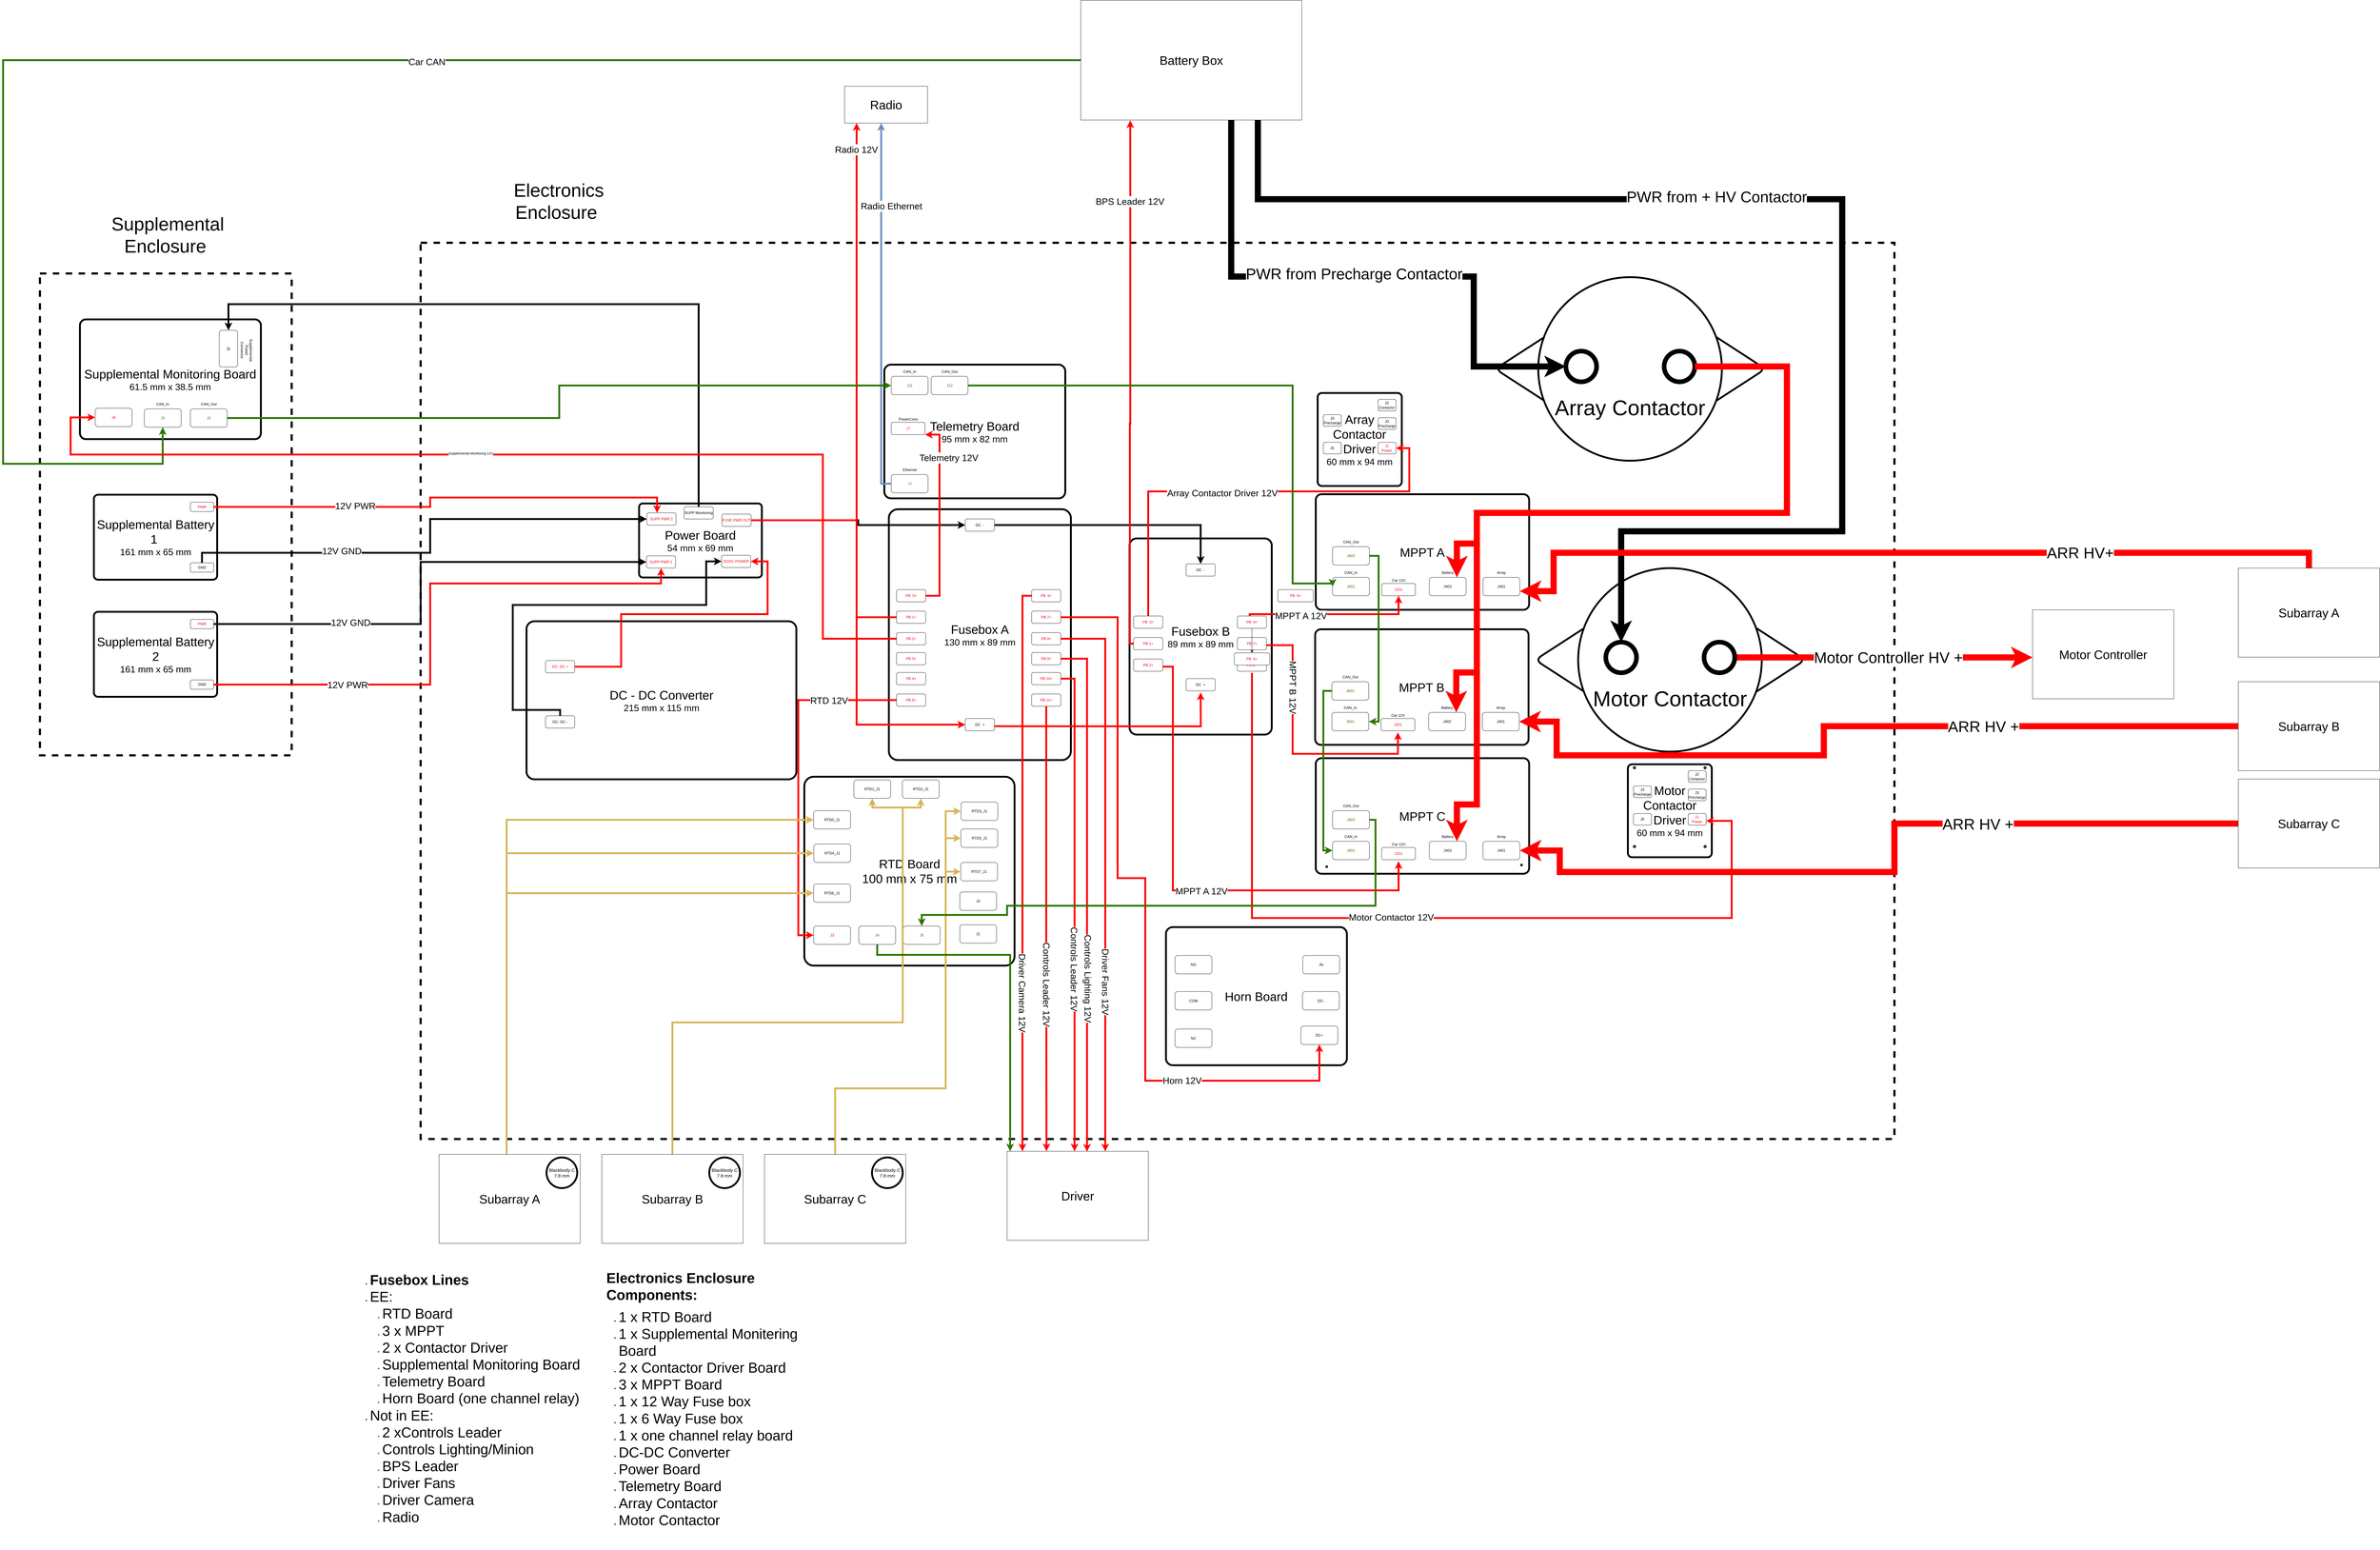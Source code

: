 <mxfile version="21.2.8" type="device">
  <diagram id="vPZL6tvSWJEB9YnMRWZ9" name="Electronics_Master">
    <mxGraphModel dx="23800" dy="10420" grid="1" gridSize="10" guides="1" tooltips="1" connect="1" arrows="1" fold="1" page="0" pageScale="1" pageWidth="850" pageHeight="1100" math="0" shadow="0">
      <root>
        <mxCell id="0" />
        <mxCell id="1" parent="0" />
        <mxCell id="-iF8XsLZiEZ4lhxP4TqI-1" value="" style="rounded=0;whiteSpace=wrap;html=1;fillColor=none;dashed=1;strokeWidth=7;" parent="1" vertex="1">
          <mxGeometry x="-1400" y="2910" width="4800" height="2920" as="geometry" />
        </mxCell>
        <mxCell id="9Dte4MXfXeRgDscpDeYK-14" value="&lt;font style=&quot;font-size: 40px;&quot;&gt;Driver&lt;/font&gt;" style="rounded=0;whiteSpace=wrap;html=1;" parent="1" vertex="1">
          <mxGeometry x="510" y="5870" width="460" height="290" as="geometry" />
        </mxCell>
        <mxCell id="rMdRtb_ls1uPioY6ne74-12" value="" style="rounded=0;whiteSpace=wrap;html=1;dashed=1;strokeWidth=7;fillColor=none;" parent="1" vertex="1">
          <mxGeometry x="-2640" y="3010" width="820" height="1570" as="geometry" />
        </mxCell>
        <mxCell id="ERRgDx46lqSrJd5y8MAJ-1" value="" style="group" parent="1" vertex="1" connectable="0">
          <mxGeometry x="50" y="3620" width="780" height="960" as="geometry" />
        </mxCell>
        <mxCell id="ERRgDx46lqSrJd5y8MAJ-2" value="&lt;font style=&quot;&quot;&gt;&lt;span style=&quot;font-size: 40px;&quot;&gt;Fusebox A&lt;br&gt;&lt;/span&gt;&lt;font style=&quot;font-size: 30px;&quot;&gt;130 mm x 89 mm&lt;/font&gt;&lt;br&gt;&lt;/font&gt;" style="rounded=1;whiteSpace=wrap;html=1;rotation=90;horizontal=0;arcSize=5;strokeWidth=6;movable=1;resizable=1;rotatable=1;deletable=1;editable=1;locked=0;connectable=1;container=1;" parent="ERRgDx46lqSrJd5y8MAJ-1" vertex="1">
          <mxGeometry x="-37.262" y="270.285" width="817.262" height="592.924" as="geometry" />
        </mxCell>
        <mxCell id="HUb-4d5OrKzfbSTe2eDc-24" value="&lt;font color=&quot;#f0021a&quot;&gt;PB 7+&lt;/font&gt;" style="rounded=1;whiteSpace=wrap;html=1;" parent="ERRgDx46lqSrJd5y8MAJ-2" vertex="1">
          <mxGeometry x="577.262" y="219.715" width="95" height="40" as="geometry" />
        </mxCell>
        <mxCell id="HUb-4d5OrKzfbSTe2eDc-23" value="&lt;font color=&quot;#f0021a&quot;&gt;PB&amp;nbsp; 6+&lt;/font&gt;" style="rounded=1;whiteSpace=wrap;html=1;" parent="ERRgDx46lqSrJd5y8MAJ-2" vertex="1">
          <mxGeometry x="577.262" y="149.715" width="95" height="40" as="geometry" />
        </mxCell>
        <mxCell id="HUb-4d5OrKzfbSTe2eDc-25" value="&lt;font color=&quot;#f0021a&quot;&gt;PB 8+&lt;/font&gt;" style="rounded=1;whiteSpace=wrap;html=1;" parent="ERRgDx46lqSrJd5y8MAJ-2" vertex="1">
          <mxGeometry x="577.262" y="289.715" width="95" height="40" as="geometry" />
        </mxCell>
        <mxCell id="HUb-4d5OrKzfbSTe2eDc-26" value="&lt;font color=&quot;#f0021a&quot;&gt;PB 9+&lt;/font&gt;" style="rounded=1;whiteSpace=wrap;html=1;" parent="ERRgDx46lqSrJd5y8MAJ-2" vertex="1">
          <mxGeometry x="577.262" y="354.715" width="95" height="40" as="geometry" />
        </mxCell>
        <mxCell id="HUb-4d5OrKzfbSTe2eDc-27" value="&lt;font color=&quot;#f0021a&quot;&gt;PB 10+&lt;/font&gt;" style="rounded=1;whiteSpace=wrap;html=1;" parent="ERRgDx46lqSrJd5y8MAJ-2" vertex="1">
          <mxGeometry x="577.262" y="419.715" width="95" height="40" as="geometry" />
        </mxCell>
        <mxCell id="HUb-4d5OrKzfbSTe2eDc-28" value="&lt;font color=&quot;#f0021a&quot;&gt;PB 11+&lt;/font&gt;" style="rounded=1;whiteSpace=wrap;html=1;" parent="ERRgDx46lqSrJd5y8MAJ-2" vertex="1">
          <mxGeometry x="577.262" y="489.715" width="95" height="40" as="geometry" />
        </mxCell>
        <mxCell id="HUb-4d5OrKzfbSTe2eDc-20" value="&lt;font color=&quot;#f0021a&quot;&gt;PB 5+&lt;/font&gt;" style="rounded=1;whiteSpace=wrap;html=1;" parent="ERRgDx46lqSrJd5y8MAJ-2" vertex="1">
          <mxGeometry x="137.262" y="489.715" width="95" height="40" as="geometry" />
        </mxCell>
        <mxCell id="HUb-4d5OrKzfbSTe2eDc-19" value="&lt;font color=&quot;#f0021a&quot;&gt;PB 4+&lt;/font&gt;" style="rounded=1;whiteSpace=wrap;html=1;" parent="ERRgDx46lqSrJd5y8MAJ-2" vertex="1">
          <mxGeometry x="137.262" y="419.715" width="95" height="40" as="geometry" />
        </mxCell>
        <mxCell id="HUb-4d5OrKzfbSTe2eDc-18" value="&lt;font color=&quot;#f0021a&quot;&gt;PB 3+&lt;/font&gt;" style="rounded=1;whiteSpace=wrap;html=1;" parent="ERRgDx46lqSrJd5y8MAJ-2" vertex="1">
          <mxGeometry x="137.262" y="354.715" width="95" height="40" as="geometry" />
        </mxCell>
        <mxCell id="HUb-4d5OrKzfbSTe2eDc-17" value="&lt;font color=&quot;#f0021a&quot;&gt;PB 2+&lt;/font&gt;" style="rounded=1;whiteSpace=wrap;html=1;" parent="ERRgDx46lqSrJd5y8MAJ-2" vertex="1">
          <mxGeometry x="137.262" y="289.715" width="95" height="40" as="geometry" />
        </mxCell>
        <mxCell id="HUb-4d5OrKzfbSTe2eDc-16" value="&lt;font color=&quot;#f0021a&quot;&gt;PB 1+&lt;/font&gt;" style="rounded=1;whiteSpace=wrap;html=1;" parent="ERRgDx46lqSrJd5y8MAJ-2" vertex="1">
          <mxGeometry x="137.262" y="219.715" width="95" height="40" as="geometry" />
        </mxCell>
        <mxCell id="HUb-4d5OrKzfbSTe2eDc-15" value="&lt;font color=&quot;#f0021a&quot;&gt;PB&amp;nbsp; 0+&lt;/font&gt;" style="rounded=1;whiteSpace=wrap;html=1;" parent="ERRgDx46lqSrJd5y8MAJ-2" vertex="1">
          <mxGeometry x="137.262" y="149.715" width="95" height="40" as="geometry" />
        </mxCell>
        <mxCell id="HUb-4d5OrKzfbSTe2eDc-22" value="DC&amp;nbsp; -" style="rounded=1;whiteSpace=wrap;html=1;" parent="ERRgDx46lqSrJd5y8MAJ-2" vertex="1">
          <mxGeometry x="361.132" y="-80.655" width="95" height="40" as="geometry" />
        </mxCell>
        <mxCell id="HUb-4d5OrKzfbSTe2eDc-21" value="DC&amp;nbsp; +" style="rounded=1;whiteSpace=wrap;html=1;" parent="ERRgDx46lqSrJd5y8MAJ-1" vertex="1">
          <mxGeometry x="323.87" y="840.0" width="95" height="40" as="geometry" />
        </mxCell>
        <mxCell id="x_RF12Wa5A5TPPIQ9e4U-21" value="" style="group" parent="1" vertex="1" connectable="0">
          <mxGeometry x="850" y="3750" width="610" height="750" as="geometry" />
        </mxCell>
        <mxCell id="x_RF12Wa5A5TPPIQ9e4U-22" value="&lt;font style=&quot;&quot;&gt;&lt;span style=&quot;font-size: 40px;&quot;&gt;Fusebox B&lt;br&gt;&lt;/span&gt;&lt;font style=&quot;font-size: 30px;&quot;&gt;89 mm x 89 mm&lt;/font&gt;&lt;br&gt;&lt;/font&gt;" style="rounded=1;whiteSpace=wrap;html=1;rotation=90;horizontal=0;arcSize=5;strokeWidth=6;movable=1;resizable=1;rotatable=1;deletable=1;editable=1;locked=0;connectable=1;container=1;" parent="x_RF12Wa5A5TPPIQ9e4U-21" vertex="1">
          <mxGeometry x="-29.141" y="211.16" width="639.141" height="463.222" as="geometry" />
        </mxCell>
        <mxCell id="WckYQV1ajARv2_VfDTGR-1" value="&lt;font color=&quot;#f0021a&quot;&gt;PB&amp;nbsp; 0+&lt;/font&gt;" style="rounded=1;whiteSpace=wrap;html=1;" parent="x_RF12Wa5A5TPPIQ9e4U-22" vertex="1">
          <mxGeometry x="101.261" y="164.84" width="95" height="40" as="geometry" />
        </mxCell>
        <mxCell id="WckYQV1ajARv2_VfDTGR-2" value="&lt;font color=&quot;#f0021a&quot;&gt;PB 1+&lt;/font&gt;" style="rounded=1;whiteSpace=wrap;html=1;" parent="x_RF12Wa5A5TPPIQ9e4U-22" vertex="1">
          <mxGeometry x="101.261" y="234.84" width="95" height="40" as="geometry" />
        </mxCell>
        <mxCell id="WckYQV1ajARv2_VfDTGR-3" value="&lt;font color=&quot;#f0021a&quot;&gt;PB 2+&lt;/font&gt;" style="rounded=1;whiteSpace=wrap;html=1;" parent="x_RF12Wa5A5TPPIQ9e4U-22" vertex="1">
          <mxGeometry x="101.261" y="304.84" width="95" height="40" as="geometry" />
        </mxCell>
        <mxCell id="WckYQV1ajARv2_VfDTGR-4" value="DC&amp;nbsp; +" style="rounded=1;whiteSpace=wrap;html=1;" parent="x_RF12Wa5A5TPPIQ9e4U-22" vertex="1">
          <mxGeometry x="272.071" y="368.84" width="95" height="40" as="geometry" />
        </mxCell>
        <mxCell id="WckYQV1ajARv2_VfDTGR-5" value="DC&amp;nbsp; -" style="rounded=1;whiteSpace=wrap;html=1;" parent="x_RF12Wa5A5TPPIQ9e4U-22" vertex="1">
          <mxGeometry x="272.071" y="-5.16" width="95" height="40" as="geometry" />
        </mxCell>
        <mxCell id="WckYQV1ajARv2_VfDTGR-6" value="&lt;font color=&quot;#f0021a&quot;&gt;PB&amp;nbsp; 6+&lt;/font&gt;" style="rounded=1;whiteSpace=wrap;html=1;" parent="x_RF12Wa5A5TPPIQ9e4U-22" vertex="1">
          <mxGeometry x="439.141" y="164.84" width="95" height="40" as="geometry" />
        </mxCell>
        <mxCell id="WckYQV1ajARv2_VfDTGR-7" value="&lt;font color=&quot;#f0021a&quot;&gt;PB 7+&lt;/font&gt;" style="rounded=1;whiteSpace=wrap;html=1;" parent="x_RF12Wa5A5TPPIQ9e4U-22" vertex="1">
          <mxGeometry x="439.141" y="234.84" width="95" height="40" as="geometry" />
        </mxCell>
        <mxCell id="WckYQV1ajARv2_VfDTGR-8" value="&lt;font color=&quot;#f0021a&quot;&gt;PB 8+&lt;/font&gt;" style="rounded=1;whiteSpace=wrap;html=1;" parent="x_RF12Wa5A5TPPIQ9e4U-22" vertex="1">
          <mxGeometry x="439.141" y="304.84" width="95" height="40" as="geometry" />
        </mxCell>
        <mxCell id="BEkewT1VqW6p_2pLXly9-1" value="" style="group;rotation=0;" parent="1" vertex="1" connectable="0">
          <mxGeometry x="2100" y="3022" width="880" height="598" as="geometry" />
        </mxCell>
        <mxCell id="BEkewT1VqW6p_2pLXly9-2" value="" style="group;rotation=0;" parent="BEkewT1VqW6p_2pLXly9-1" vertex="1" connectable="0">
          <mxGeometry width="880" height="598" as="geometry" />
        </mxCell>
        <mxCell id="BEkewT1VqW6p_2pLXly9-3" value="" style="rhombus;whiteSpace=wrap;html=1;strokeWidth=6;rounded=1;arcSize=50;rotation=0;" parent="BEkewT1VqW6p_2pLXly9-2" vertex="1">
          <mxGeometry y="14" width="880" height="570" as="geometry" />
        </mxCell>
        <mxCell id="BEkewT1VqW6p_2pLXly9-4" value="&lt;font style=&quot;font-size: 70px;&quot;&gt;&lt;br&gt;&lt;br&gt;&lt;br&gt;Array Contactor&lt;/font&gt;" style="ellipse;whiteSpace=wrap;html=1;aspect=fixed;strokeWidth=6;rotation=0;" parent="BEkewT1VqW6p_2pLXly9-2" vertex="1">
          <mxGeometry x="140" width="598" height="598" as="geometry" />
        </mxCell>
        <mxCell id="BEkewT1VqW6p_2pLXly9-7" value="" style="ellipse;whiteSpace=wrap;html=1;aspect=fixed;strokeWidth=15;rotation=0;" parent="BEkewT1VqW6p_2pLXly9-2" vertex="1">
          <mxGeometry x="230" y="241" width="100" height="100" as="geometry" />
        </mxCell>
        <mxCell id="BEkewT1VqW6p_2pLXly9-8" value="" style="ellipse;whiteSpace=wrap;html=1;aspect=fixed;strokeWidth=15;rotation=0;" parent="BEkewT1VqW6p_2pLXly9-2" vertex="1">
          <mxGeometry x="550" y="241" width="100" height="100" as="geometry" />
        </mxCell>
        <mxCell id="BEkewT1VqW6p_2pLXly9-9" value="" style="group;rotation=0;" parent="1" vertex="1" connectable="0">
          <mxGeometry x="2248.51" y="4130" width="880" height="598" as="geometry" />
        </mxCell>
        <mxCell id="BEkewT1VqW6p_2pLXly9-10" value="" style="group;rotation=0;" parent="BEkewT1VqW6p_2pLXly9-9" vertex="1" connectable="0">
          <mxGeometry width="880" height="598" as="geometry" />
        </mxCell>
        <mxCell id="BEkewT1VqW6p_2pLXly9-11" value="" style="rhombus;whiteSpace=wrap;html=1;strokeWidth=6;rounded=1;arcSize=50;rotation=0;" parent="BEkewT1VqW6p_2pLXly9-10" vertex="1">
          <mxGeometry x="-18.51" y="-146" width="880" height="570" as="geometry" />
        </mxCell>
        <mxCell id="BEkewT1VqW6p_2pLXly9-12" value="&lt;font style=&quot;font-size: 70px;&quot;&gt;&lt;br&gt;&lt;br&gt;&lt;br&gt;Motor Contactor&lt;/font&gt;" style="ellipse;whiteSpace=wrap;html=1;aspect=fixed;strokeWidth=6;rotation=0;" parent="BEkewT1VqW6p_2pLXly9-10" vertex="1">
          <mxGeometry x="121.49" y="-160" width="598" height="598" as="geometry" />
        </mxCell>
        <mxCell id="BEkewT1VqW6p_2pLXly9-13" value="" style="ellipse;whiteSpace=wrap;html=1;aspect=fixed;strokeWidth=15;rotation=0;" parent="BEkewT1VqW6p_2pLXly9-10" vertex="1">
          <mxGeometry x="211.49" y="81" width="100" height="100" as="geometry" />
        </mxCell>
        <mxCell id="5dPaA2qYznnAZKSeOZfX-11" style="edgeStyle=orthogonalEdgeStyle;rounded=0;orthogonalLoop=1;jettySize=auto;html=1;fillColor=#f8cecc;strokeColor=#FF0000;strokeWidth=20;" parent="BEkewT1VqW6p_2pLXly9-10" source="BEkewT1VqW6p_2pLXly9-14" edge="1">
          <mxGeometry relative="1" as="geometry">
            <mxPoint x="1601.49" y="131" as="targetPoint" />
          </mxGeometry>
        </mxCell>
        <mxCell id="5dPaA2qYznnAZKSeOZfX-12" value="&lt;font style=&quot;font-size: 50px;&quot;&gt;Motor Controller HV +&lt;/font&gt;" style="edgeLabel;html=1;align=center;verticalAlign=middle;resizable=0;points=[];" parent="5dPaA2qYznnAZKSeOZfX-11" vertex="1" connectable="0">
          <mxGeometry x="0.033" y="-3" relative="1" as="geometry">
            <mxPoint x="-1" y="-4" as="offset" />
          </mxGeometry>
        </mxCell>
        <mxCell id="BEkewT1VqW6p_2pLXly9-14" value="" style="ellipse;whiteSpace=wrap;html=1;aspect=fixed;strokeWidth=15;rotation=0;" parent="BEkewT1VqW6p_2pLXly9-10" vertex="1">
          <mxGeometry x="531.49" y="81" width="100" height="100" as="geometry" />
        </mxCell>
        <mxCell id="J8Z-Zp-6a1qxDs6MHvO8-1" value="" style="group" parent="1" vertex="1" connectable="0">
          <mxGeometry x="1510" y="3410" width="300" height="277.924" as="geometry" />
        </mxCell>
        <mxCell id="J8Z-Zp-6a1qxDs6MHvO8-2" value="&lt;font style=&quot;&quot;&gt;&lt;font style=&quot;font-size: 40px;&quot;&gt;Array Contactor Driver&lt;br&gt;&lt;/font&gt;&lt;font style=&quot;font-size: 30px;&quot;&gt;60 mm x 94 mm&lt;/font&gt;&lt;br&gt;&lt;/font&gt;" style="rounded=1;whiteSpace=wrap;html=1;rotation=90;horizontal=0;arcSize=5;strokeWidth=6;movable=1;resizable=1;rotatable=1;deletable=1;editable=1;locked=0;connectable=1;container=1;" parent="J8Z-Zp-6a1qxDs6MHvO8-1" vertex="1">
          <mxGeometry x="-2.976" y="3.854" width="302.976" height="274.07" as="geometry" />
        </mxCell>
        <mxCell id="CGdmq5htDPxT0Z3QTL7X-1" value="J2 Contactor" style="rounded=1;whiteSpace=wrap;html=1;" parent="J8Z-Zp-6a1qxDs6MHvO8-2" vertex="1">
          <mxGeometry x="211.32" y="6.15" width="58.41" height="37.92" as="geometry" />
        </mxCell>
        <mxCell id="gW2Hue4rhhFIJ8Cr2Drh-1" value="J3&lt;br&gt;Precharge" style="rounded=1;whiteSpace=wrap;html=1;" parent="J8Z-Zp-6a1qxDs6MHvO8-2" vertex="1">
          <mxGeometry x="211.32" y="66.15" width="58.41" height="37.92" as="geometry" />
        </mxCell>
        <mxCell id="gW2Hue4rhhFIJ8Cr2Drh-2" value="&lt;font color=&quot;#f0021a&quot;&gt;J1&lt;br&gt;Power&lt;br&gt;&lt;/font&gt;" style="rounded=1;whiteSpace=wrap;html=1;" parent="J8Z-Zp-6a1qxDs6MHvO8-2" vertex="1">
          <mxGeometry x="211.32" y="146.15" width="58.41" height="37.92" as="geometry" />
        </mxCell>
        <mxCell id="gW2Hue4rhhFIJ8Cr2Drh-3" value="J5" style="rounded=1;whiteSpace=wrap;html=1;" parent="J8Z-Zp-6a1qxDs6MHvO8-2" vertex="1">
          <mxGeometry x="32.98" y="146.15" width="58.41" height="37.92" as="geometry" />
        </mxCell>
        <mxCell id="gW2Hue4rhhFIJ8Cr2Drh-4" value="J3&lt;br&gt;Precharge" style="rounded=1;whiteSpace=wrap;html=1;" parent="J8Z-Zp-6a1qxDs6MHvO8-2" vertex="1">
          <mxGeometry x="32.98" y="56.15" width="58.41" height="37.92" as="geometry" />
        </mxCell>
        <mxCell id="HcQLRDQarkvEMtJrPasP-1" value="" style="group" parent="1" vertex="1" connectable="0">
          <mxGeometry x="2520" y="4620" width="300" height="277.09" as="geometry" />
        </mxCell>
        <mxCell id="HcQLRDQarkvEMtJrPasP-2" value="&lt;font style=&quot;&quot;&gt;&lt;font style=&quot;font-size: 40px;&quot;&gt;Motor Contactor Driver&lt;br&gt;&lt;/font&gt;&lt;font style=&quot;font-size: 30px;&quot;&gt;60 mm x 94 mm&lt;/font&gt;&lt;br&gt;&lt;/font&gt;" style="rounded=1;whiteSpace=wrap;html=1;rotation=90;horizontal=0;arcSize=5;strokeWidth=6;movable=1;resizable=1;rotatable=1;deletable=1;editable=1;locked=0;connectable=1;container=1;" parent="HcQLRDQarkvEMtJrPasP-1" vertex="1">
          <mxGeometry x="-2.976" y="3.842" width="302.976" height="273.248" as="geometry" />
        </mxCell>
        <mxCell id="HcQLRDQarkvEMtJrPasP-3" value="J2 Contactor" style="rounded=1;whiteSpace=wrap;html=1;" parent="HcQLRDQarkvEMtJrPasP-2" vertex="1">
          <mxGeometry x="211.32" y="6.132" width="58.41" height="37.806" as="geometry" />
        </mxCell>
        <mxCell id="HcQLRDQarkvEMtJrPasP-4" value="" style="ellipse;whiteSpace=wrap;html=1;strokeColor=default;fillStyle=solid;fillColor=#FF6666;strokeWidth=3;recursiveResize=0;resizable=1;editable=1;movable=1;rotatable=1;deletable=1;locked=0;connectable=1;aspect=fixed;" parent="HcQLRDQarkvEMtJrPasP-2" vertex="1">
          <mxGeometry x="262.974" y="-6.74" width="6.737" height="6.737" as="geometry" />
        </mxCell>
        <mxCell id="HcQLRDQarkvEMtJrPasP-5" value="" style="ellipse;whiteSpace=wrap;html=1;aspect=fixed;strokeColor=default;fillStyle=solid;fillColor=#FF6666;strokeWidth=3;recursiveResize=0;resizable=1;editable=1;movable=1;rotatable=1;deletable=1;locked=0;connectable=1;" parent="HcQLRDQarkvEMtJrPasP-2" vertex="1">
          <mxGeometry x="32.978" y="-6.74" width="6.737" height="6.737" as="geometry" />
        </mxCell>
        <mxCell id="HcQLRDQarkvEMtJrPasP-6" value="J3&lt;br&gt;Precharge" style="rounded=1;whiteSpace=wrap;html=1;" parent="HcQLRDQarkvEMtJrPasP-2" vertex="1">
          <mxGeometry x="211.32" y="65.952" width="58.41" height="37.806" as="geometry" />
        </mxCell>
        <mxCell id="HcQLRDQarkvEMtJrPasP-7" value="&lt;font color=&quot;#f0021a&quot;&gt;J1&lt;br&gt;Power&lt;br&gt;&lt;/font&gt;" style="rounded=1;whiteSpace=wrap;html=1;" parent="HcQLRDQarkvEMtJrPasP-2" vertex="1">
          <mxGeometry x="211.32" y="145.711" width="58.41" height="37.806" as="geometry" />
        </mxCell>
        <mxCell id="HcQLRDQarkvEMtJrPasP-8" value="J5" style="rounded=1;whiteSpace=wrap;html=1;" parent="HcQLRDQarkvEMtJrPasP-2" vertex="1">
          <mxGeometry x="32.98" y="145.711" width="58.41" height="37.806" as="geometry" />
        </mxCell>
        <mxCell id="HcQLRDQarkvEMtJrPasP-9" value="J3&lt;br&gt;Precharge" style="rounded=1;whiteSpace=wrap;html=1;" parent="HcQLRDQarkvEMtJrPasP-2" vertex="1">
          <mxGeometry x="32.98" y="55.982" width="58.41" height="37.806" as="geometry" />
        </mxCell>
        <mxCell id="HcQLRDQarkvEMtJrPasP-10" value="" style="ellipse;whiteSpace=wrap;html=1;aspect=fixed;strokeColor=default;fillStyle=solid;fillColor=#FF6666;strokeWidth=3;recursiveResize=0;resizable=1;editable=1;movable=1;rotatable=1;deletable=1;locked=0;connectable=1;" parent="HcQLRDQarkvEMtJrPasP-1" vertex="1">
          <mxGeometry x="260.002" y="253.767" width="6.737" height="6.737" as="geometry" />
        </mxCell>
        <mxCell id="HcQLRDQarkvEMtJrPasP-11" value="" style="ellipse;whiteSpace=wrap;html=1;aspect=fixed;strokeColor=default;fillStyle=solid;fillColor=#FF6666;strokeWidth=3;recursiveResize=0;resizable=1;editable=1;movable=1;rotatable=1;deletable=1;locked=0;connectable=1;" parent="HcQLRDQarkvEMtJrPasP-1" vertex="1">
          <mxGeometry x="29.996" y="253.767" width="6.737" height="6.737" as="geometry" />
        </mxCell>
        <mxCell id="vC42W1dHfUrLGCSOYuyR-17" value="" style="group" parent="1" vertex="1" connectable="0">
          <mxGeometry x="1500" y="3690" width="680" height="434.85" as="geometry" />
        </mxCell>
        <mxCell id="j2joTfzs02BF0UsiAHhk-1" value="" style="group" parent="vC42W1dHfUrLGCSOYuyR-17" vertex="1" connectable="0">
          <mxGeometry width="660" height="434.85" as="geometry" />
        </mxCell>
        <mxCell id="j2joTfzs02BF0UsiAHhk-2" value="&lt;font style=&quot;&quot;&gt;&lt;font style=&quot;font-size: 40px;&quot;&gt;MPPT A&lt;/font&gt;&lt;br&gt;&lt;/font&gt;" style="rounded=1;whiteSpace=wrap;html=1;rotation=90;horizontal=0;arcSize=5;strokeWidth=6;movable=1;resizable=1;rotatable=1;deletable=1;editable=1;locked=0;connectable=1;container=1;" parent="j2joTfzs02BF0UsiAHhk-1" vertex="1">
          <mxGeometry x="174.586" y="-120.0" width="376.516" height="695" as="geometry" />
        </mxCell>
        <mxCell id="vC42W1dHfUrLGCSOYuyR-1" value="" style="group;rotation=0;" parent="vC42W1dHfUrLGCSOYuyR-17" connectable="0" vertex="1">
          <mxGeometry x="70" y="180" width="120" height="90" as="geometry" />
        </mxCell>
        <mxCell id="vC42W1dHfUrLGCSOYuyR-2" value="&lt;font color=&quot;#2d7600&quot;&gt;J602&lt;/font&gt;" style="rounded=1;whiteSpace=wrap;html=1;rotation=0;" parent="vC42W1dHfUrLGCSOYuyR-1" vertex="1">
          <mxGeometry y="30" width="120" height="60" as="geometry" />
        </mxCell>
        <mxCell id="vC42W1dHfUrLGCSOYuyR-3" value="CAN_Out" style="text;html=1;strokeColor=none;fillColor=none;align=center;verticalAlign=middle;whiteSpace=wrap;rounded=0;rotation=0;" parent="vC42W1dHfUrLGCSOYuyR-1" vertex="1">
          <mxGeometry x="30" width="60" height="30" as="geometry" />
        </mxCell>
        <mxCell id="vC42W1dHfUrLGCSOYuyR-4" value="" style="group;rotation=0;" parent="vC42W1dHfUrLGCSOYuyR-17" connectable="0" vertex="1">
          <mxGeometry x="230" y="310" width="110" height="60" as="geometry" />
        </mxCell>
        <mxCell id="vC42W1dHfUrLGCSOYuyR-5" value="&lt;font color=&quot;#f0072e&quot;&gt;J201&lt;/font&gt;" style="rounded=1;whiteSpace=wrap;html=1;rotation=0;" parent="vC42W1dHfUrLGCSOYuyR-4" vertex="1">
          <mxGeometry y="20" width="110" height="40" as="geometry" />
        </mxCell>
        <mxCell id="vC42W1dHfUrLGCSOYuyR-6" value="Car 12V" style="text;html=1;strokeColor=none;fillColor=none;align=center;verticalAlign=middle;whiteSpace=wrap;rounded=0;rotation=0;" parent="vC42W1dHfUrLGCSOYuyR-4" vertex="1">
          <mxGeometry x="28" width="55" height="20" as="geometry" />
        </mxCell>
        <mxCell id="vC42W1dHfUrLGCSOYuyR-7" value="" style="group;rotation=0;" parent="vC42W1dHfUrLGCSOYuyR-17" connectable="0" vertex="1">
          <mxGeometry x="385" y="280" width="120" height="90" as="geometry" />
        </mxCell>
        <mxCell id="vC42W1dHfUrLGCSOYuyR-8" value="J402" style="rounded=1;whiteSpace=wrap;html=1;rotation=0;" parent="vC42W1dHfUrLGCSOYuyR-7" vertex="1">
          <mxGeometry y="30" width="120" height="60" as="geometry" />
        </mxCell>
        <mxCell id="vC42W1dHfUrLGCSOYuyR-9" value="Battery" style="text;html=1;strokeColor=none;fillColor=none;align=center;verticalAlign=middle;whiteSpace=wrap;rounded=0;rotation=0;" parent="vC42W1dHfUrLGCSOYuyR-7" vertex="1">
          <mxGeometry x="30" width="60" height="30" as="geometry" />
        </mxCell>
        <mxCell id="vC42W1dHfUrLGCSOYuyR-10" value="" style="group;rotation=0;" parent="vC42W1dHfUrLGCSOYuyR-17" connectable="0" vertex="1">
          <mxGeometry x="560" y="280" width="120" height="90" as="geometry" />
        </mxCell>
        <mxCell id="vC42W1dHfUrLGCSOYuyR-11" value="J401" style="rounded=1;whiteSpace=wrap;html=1;rotation=0;" parent="vC42W1dHfUrLGCSOYuyR-10" vertex="1">
          <mxGeometry y="30" width="120" height="60" as="geometry" />
        </mxCell>
        <mxCell id="vC42W1dHfUrLGCSOYuyR-12" value="Array" style="text;html=1;strokeColor=none;fillColor=none;align=center;verticalAlign=middle;whiteSpace=wrap;rounded=0;rotation=0;" parent="vC42W1dHfUrLGCSOYuyR-10" vertex="1">
          <mxGeometry x="30" width="60" height="30" as="geometry" />
        </mxCell>
        <mxCell id="vC42W1dHfUrLGCSOYuyR-13" value="" style="group;rotation=0;" parent="vC42W1dHfUrLGCSOYuyR-17" connectable="0" vertex="1">
          <mxGeometry x="70" y="280" width="120" height="90" as="geometry" />
        </mxCell>
        <mxCell id="vC42W1dHfUrLGCSOYuyR-14" value="&lt;font color=&quot;#2d7600&quot;&gt;J601&lt;/font&gt;" style="rounded=1;whiteSpace=wrap;html=1;rotation=0;" parent="vC42W1dHfUrLGCSOYuyR-13" vertex="1">
          <mxGeometry y="30" width="120" height="60" as="geometry" />
        </mxCell>
        <mxCell id="vC42W1dHfUrLGCSOYuyR-15" value="CAN_In" style="text;html=1;strokeColor=none;fillColor=none;align=center;verticalAlign=middle;whiteSpace=wrap;rounded=0;rotation=0;" parent="vC42W1dHfUrLGCSOYuyR-13" vertex="1">
          <mxGeometry x="30" width="60" height="30" as="geometry" />
        </mxCell>
        <mxCell id="vC42W1dHfUrLGCSOYuyR-18" value="" style="group" parent="1" vertex="1" connectable="0">
          <mxGeometry x="1498" y="4130" width="680" height="434.85" as="geometry" />
        </mxCell>
        <mxCell id="vC42W1dHfUrLGCSOYuyR-19" value="" style="group" parent="vC42W1dHfUrLGCSOYuyR-18" vertex="1" connectable="0">
          <mxGeometry width="660" height="434.85" as="geometry" />
        </mxCell>
        <mxCell id="vC42W1dHfUrLGCSOYuyR-20" value="&lt;font style=&quot;&quot;&gt;&lt;font style=&quot;font-size: 40px;&quot;&gt;MPPT B&lt;/font&gt;&lt;br&gt;&lt;/font&gt;" style="rounded=1;whiteSpace=wrap;html=1;rotation=90;horizontal=0;arcSize=5;strokeWidth=6;movable=1;resizable=1;rotatable=1;deletable=1;editable=1;locked=0;connectable=1;container=1;" parent="vC42W1dHfUrLGCSOYuyR-19" vertex="1">
          <mxGeometry x="174.586" y="-120.0" width="376.516" height="695" as="geometry" />
        </mxCell>
        <mxCell id="vC42W1dHfUrLGCSOYuyR-25" value="" style="group;rotation=0;" parent="vC42W1dHfUrLGCSOYuyR-18" connectable="0" vertex="1">
          <mxGeometry x="70" y="180" width="120" height="90" as="geometry" />
        </mxCell>
        <mxCell id="vC42W1dHfUrLGCSOYuyR-26" value="&lt;font color=&quot;#2d7600&quot;&gt;J602&lt;/font&gt;" style="rounded=1;whiteSpace=wrap;html=1;rotation=0;" parent="vC42W1dHfUrLGCSOYuyR-25" vertex="1">
          <mxGeometry y="30" width="120" height="60" as="geometry" />
        </mxCell>
        <mxCell id="vC42W1dHfUrLGCSOYuyR-27" value="CAN_Out" style="text;html=1;strokeColor=none;fillColor=none;align=center;verticalAlign=middle;whiteSpace=wrap;rounded=0;rotation=0;" parent="vC42W1dHfUrLGCSOYuyR-25" vertex="1">
          <mxGeometry x="30" width="60" height="30" as="geometry" />
        </mxCell>
        <mxCell id="vC42W1dHfUrLGCSOYuyR-28" value="" style="group;rotation=0;" parent="vC42W1dHfUrLGCSOYuyR-18" connectable="0" vertex="1">
          <mxGeometry x="230" y="310" width="110" height="60" as="geometry" />
        </mxCell>
        <mxCell id="vC42W1dHfUrLGCSOYuyR-29" value="&lt;font color=&quot;#f0072e&quot;&gt;J201&lt;/font&gt;" style="rounded=1;whiteSpace=wrap;html=1;rotation=0;" parent="vC42W1dHfUrLGCSOYuyR-28" vertex="1">
          <mxGeometry y="20" width="110" height="40" as="geometry" />
        </mxCell>
        <mxCell id="vC42W1dHfUrLGCSOYuyR-30" value="Car 12V" style="text;html=1;strokeColor=none;fillColor=none;align=center;verticalAlign=middle;whiteSpace=wrap;rounded=0;rotation=0;" parent="vC42W1dHfUrLGCSOYuyR-28" vertex="1">
          <mxGeometry x="28" width="55" height="20" as="geometry" />
        </mxCell>
        <mxCell id="vC42W1dHfUrLGCSOYuyR-31" value="" style="group;rotation=0;" parent="vC42W1dHfUrLGCSOYuyR-18" connectable="0" vertex="1">
          <mxGeometry x="385" y="280" width="120" height="90" as="geometry" />
        </mxCell>
        <mxCell id="vC42W1dHfUrLGCSOYuyR-32" value="J402" style="rounded=1;whiteSpace=wrap;html=1;rotation=0;" parent="vC42W1dHfUrLGCSOYuyR-31" vertex="1">
          <mxGeometry y="30" width="120" height="60" as="geometry" />
        </mxCell>
        <mxCell id="vC42W1dHfUrLGCSOYuyR-33" value="Battery" style="text;html=1;strokeColor=none;fillColor=none;align=center;verticalAlign=middle;whiteSpace=wrap;rounded=0;rotation=0;" parent="vC42W1dHfUrLGCSOYuyR-31" vertex="1">
          <mxGeometry x="30" width="60" height="30" as="geometry" />
        </mxCell>
        <mxCell id="vC42W1dHfUrLGCSOYuyR-34" value="" style="group;rotation=0;" parent="vC42W1dHfUrLGCSOYuyR-18" connectable="0" vertex="1">
          <mxGeometry x="560" y="280" width="120" height="90" as="geometry" />
        </mxCell>
        <mxCell id="vC42W1dHfUrLGCSOYuyR-35" value="J401" style="rounded=1;whiteSpace=wrap;html=1;rotation=0;" parent="vC42W1dHfUrLGCSOYuyR-34" vertex="1">
          <mxGeometry y="30" width="120" height="60" as="geometry" />
        </mxCell>
        <mxCell id="vC42W1dHfUrLGCSOYuyR-36" value="Array" style="text;html=1;strokeColor=none;fillColor=none;align=center;verticalAlign=middle;whiteSpace=wrap;rounded=0;rotation=0;" parent="vC42W1dHfUrLGCSOYuyR-34" vertex="1">
          <mxGeometry x="30" width="60" height="30" as="geometry" />
        </mxCell>
        <mxCell id="vC42W1dHfUrLGCSOYuyR-37" value="" style="group;rotation=0;" parent="vC42W1dHfUrLGCSOYuyR-18" connectable="0" vertex="1">
          <mxGeometry x="70" y="280" width="120" height="90" as="geometry" />
        </mxCell>
        <mxCell id="vC42W1dHfUrLGCSOYuyR-38" value="&lt;font color=&quot;#2d7600&quot;&gt;J601&lt;/font&gt;" style="rounded=1;whiteSpace=wrap;html=1;rotation=0;" parent="vC42W1dHfUrLGCSOYuyR-37" vertex="1">
          <mxGeometry y="30" width="120" height="60" as="geometry" />
        </mxCell>
        <mxCell id="vC42W1dHfUrLGCSOYuyR-39" value="CAN_In" style="text;html=1;strokeColor=none;fillColor=none;align=center;verticalAlign=middle;whiteSpace=wrap;rounded=0;rotation=0;" parent="vC42W1dHfUrLGCSOYuyR-37" vertex="1">
          <mxGeometry x="30" width="60" height="30" as="geometry" />
        </mxCell>
        <mxCell id="vC42W1dHfUrLGCSOYuyR-40" value="" style="group" parent="1" vertex="1" connectable="0">
          <mxGeometry x="1500" y="4550" width="680" height="434.85" as="geometry" />
        </mxCell>
        <mxCell id="vC42W1dHfUrLGCSOYuyR-41" value="" style="group" parent="vC42W1dHfUrLGCSOYuyR-40" vertex="1" connectable="0">
          <mxGeometry width="660" height="434.85" as="geometry" />
        </mxCell>
        <mxCell id="vC42W1dHfUrLGCSOYuyR-42" value="&lt;font style=&quot;&quot;&gt;&lt;font style=&quot;font-size: 40px;&quot;&gt;MPPT C&lt;/font&gt;&lt;br&gt;&lt;/font&gt;" style="rounded=1;whiteSpace=wrap;html=1;rotation=90;horizontal=0;arcSize=5;strokeWidth=6;movable=1;resizable=1;rotatable=1;deletable=1;editable=1;locked=0;connectable=1;container=1;" parent="vC42W1dHfUrLGCSOYuyR-41" vertex="1">
          <mxGeometry x="174.586" y="-120.0" width="376.516" height="695" as="geometry" />
        </mxCell>
        <mxCell id="vC42W1dHfUrLGCSOYuyR-43" value="" style="ellipse;whiteSpace=wrap;html=1;strokeColor=default;fillStyle=solid;fillColor=#FF6666;strokeWidth=3;recursiveResize=0;resizable=1;editable=1;movable=1;rotatable=1;deletable=1;locked=0;connectable=1;aspect=fixed;" parent="vC42W1dHfUrLGCSOYuyR-42" vertex="1">
          <mxGeometry x="508.147" y="504.46" width="5.538" height="5.538" as="geometry" />
        </mxCell>
        <mxCell id="vC42W1dHfUrLGCSOYuyR-44" value="" style="ellipse;whiteSpace=wrap;html=1;aspect=fixed;strokeColor=default;fillStyle=solid;fillColor=#FF6666;strokeWidth=3;recursiveResize=0;resizable=1;editable=1;movable=1;rotatable=1;deletable=1;locked=0;connectable=1;" parent="vC42W1dHfUrLGCSOYuyR-42" vertex="1">
          <mxGeometry x="-126.325" y="510.0" width="5.538" height="5.538" as="geometry" />
        </mxCell>
        <mxCell id="vC42W1dHfUrLGCSOYuyR-47" value="" style="group;rotation=0;" parent="vC42W1dHfUrLGCSOYuyR-40" connectable="0" vertex="1">
          <mxGeometry x="70" y="180" width="120" height="90" as="geometry" />
        </mxCell>
        <mxCell id="vC42W1dHfUrLGCSOYuyR-48" value="&lt;font color=&quot;#2d7600&quot;&gt;J602&lt;/font&gt;" style="rounded=1;whiteSpace=wrap;html=1;rotation=0;" parent="vC42W1dHfUrLGCSOYuyR-47" vertex="1">
          <mxGeometry y="30" width="120" height="60" as="geometry" />
        </mxCell>
        <mxCell id="vC42W1dHfUrLGCSOYuyR-49" value="CAN_Out" style="text;html=1;strokeColor=none;fillColor=none;align=center;verticalAlign=middle;whiteSpace=wrap;rounded=0;rotation=0;" parent="vC42W1dHfUrLGCSOYuyR-47" vertex="1">
          <mxGeometry x="30" width="60" height="30" as="geometry" />
        </mxCell>
        <mxCell id="vC42W1dHfUrLGCSOYuyR-50" value="" style="group;rotation=0;" parent="vC42W1dHfUrLGCSOYuyR-40" connectable="0" vertex="1">
          <mxGeometry x="230" y="310" width="110" height="60" as="geometry" />
        </mxCell>
        <mxCell id="vC42W1dHfUrLGCSOYuyR-51" value="&lt;font color=&quot;#f0072e&quot;&gt;J201&lt;/font&gt;" style="rounded=1;whiteSpace=wrap;html=1;rotation=0;" parent="vC42W1dHfUrLGCSOYuyR-50" vertex="1">
          <mxGeometry y="20" width="110" height="40" as="geometry" />
        </mxCell>
        <mxCell id="vC42W1dHfUrLGCSOYuyR-52" value="Car 12V" style="text;html=1;strokeColor=none;fillColor=none;align=center;verticalAlign=middle;whiteSpace=wrap;rounded=0;rotation=0;" parent="vC42W1dHfUrLGCSOYuyR-50" vertex="1">
          <mxGeometry x="28" width="55" height="20" as="geometry" />
        </mxCell>
        <mxCell id="vC42W1dHfUrLGCSOYuyR-53" value="" style="group;rotation=0;" parent="vC42W1dHfUrLGCSOYuyR-40" connectable="0" vertex="1">
          <mxGeometry x="385" y="280" width="120" height="90" as="geometry" />
        </mxCell>
        <mxCell id="vC42W1dHfUrLGCSOYuyR-54" value="J402" style="rounded=1;whiteSpace=wrap;html=1;rotation=0;" parent="vC42W1dHfUrLGCSOYuyR-53" vertex="1">
          <mxGeometry y="30" width="120" height="60" as="geometry" />
        </mxCell>
        <mxCell id="vC42W1dHfUrLGCSOYuyR-55" value="Battery" style="text;html=1;strokeColor=none;fillColor=none;align=center;verticalAlign=middle;whiteSpace=wrap;rounded=0;rotation=0;" parent="vC42W1dHfUrLGCSOYuyR-53" vertex="1">
          <mxGeometry x="30" width="60" height="30" as="geometry" />
        </mxCell>
        <mxCell id="vC42W1dHfUrLGCSOYuyR-56" value="" style="group;rotation=0;" parent="vC42W1dHfUrLGCSOYuyR-40" connectable="0" vertex="1">
          <mxGeometry x="560" y="280" width="120" height="90" as="geometry" />
        </mxCell>
        <mxCell id="vC42W1dHfUrLGCSOYuyR-57" value="J401" style="rounded=1;whiteSpace=wrap;html=1;rotation=0;" parent="vC42W1dHfUrLGCSOYuyR-56" vertex="1">
          <mxGeometry y="30" width="120" height="60" as="geometry" />
        </mxCell>
        <mxCell id="vC42W1dHfUrLGCSOYuyR-58" value="Array" style="text;html=1;strokeColor=none;fillColor=none;align=center;verticalAlign=middle;whiteSpace=wrap;rounded=0;rotation=0;" parent="vC42W1dHfUrLGCSOYuyR-56" vertex="1">
          <mxGeometry x="30" width="60" height="30" as="geometry" />
        </mxCell>
        <mxCell id="vC42W1dHfUrLGCSOYuyR-59" value="" style="group;rotation=0;" parent="vC42W1dHfUrLGCSOYuyR-40" connectable="0" vertex="1">
          <mxGeometry x="70" y="280" width="120" height="90" as="geometry" />
        </mxCell>
        <mxCell id="vC42W1dHfUrLGCSOYuyR-60" value="&lt;font color=&quot;#2d7600&quot;&gt;J601&lt;/font&gt;" style="rounded=1;whiteSpace=wrap;html=1;rotation=0;" parent="vC42W1dHfUrLGCSOYuyR-59" vertex="1">
          <mxGeometry y="30" width="120" height="60" as="geometry" />
        </mxCell>
        <mxCell id="vC42W1dHfUrLGCSOYuyR-61" value="CAN_In" style="text;html=1;strokeColor=none;fillColor=none;align=center;verticalAlign=middle;whiteSpace=wrap;rounded=0;rotation=0;" parent="vC42W1dHfUrLGCSOYuyR-59" vertex="1">
          <mxGeometry x="30" width="60" height="30" as="geometry" />
        </mxCell>
        <mxCell id="vC42W1dHfUrLGCSOYuyR-62" style="edgeStyle=orthogonalEdgeStyle;rounded=0;orthogonalLoop=1;jettySize=auto;html=1;strokeWidth=6;" parent="1" source="HUb-4d5OrKzfbSTe2eDc-22" target="WckYQV1ajARv2_VfDTGR-5" edge="1">
          <mxGeometry relative="1" as="geometry" />
        </mxCell>
        <mxCell id="vC42W1dHfUrLGCSOYuyR-64" style="edgeStyle=orthogonalEdgeStyle;rounded=0;orthogonalLoop=1;jettySize=auto;html=1;fillColor=#f8cecc;strokeColor=#FF0000;strokeWidth=6;" parent="1" edge="1">
          <mxGeometry relative="1" as="geometry">
            <mxPoint x="468.87" y="4485.048" as="sourcePoint" />
            <mxPoint x="1140.429" y="4375" as="targetPoint" />
          </mxGeometry>
        </mxCell>
        <mxCell id="Hupmukxp_Hz9lae3J-nx-1" style="edgeStyle=orthogonalEdgeStyle;rounded=0;orthogonalLoop=1;jettySize=auto;html=1;entryX=1;entryY=0.5;entryDx=0;entryDy=0;fillColor=#f8cecc;strokeColor=#FF0000;strokeWidth=6;" parent="1" edge="1">
          <mxGeometry relative="1" as="geometry">
            <Array as="points">
              <mxPoint x="1308" y="5110" />
              <mxPoint x="2870" y="5110" />
              <mxPoint x="2870" y="4794" />
            </Array>
            <mxPoint x="1307.476" y="4311" as="sourcePoint" />
            <mxPoint x="2786.754" y="4793.457" as="targetPoint" />
          </mxGeometry>
        </mxCell>
        <mxCell id="Hupmukxp_Hz9lae3J-nx-14" value="&lt;font style=&quot;font-size: 30px;&quot;&gt;Motor Contactor 12V&lt;/font&gt;" style="edgeLabel;html=1;align=center;verticalAlign=middle;resizable=0;points=[];" parent="Hupmukxp_Hz9lae3J-nx-1" vertex="1" connectable="0">
          <mxGeometry x="-0.143" y="3" relative="1" as="geometry">
            <mxPoint x="69" as="offset" />
          </mxGeometry>
        </mxCell>
        <mxCell id="Hupmukxp_Hz9lae3J-nx-5" style="edgeStyle=orthogonalEdgeStyle;rounded=0;orthogonalLoop=1;jettySize=auto;html=1;entryX=0.5;entryY=1;entryDx=0;entryDy=0;fillColor=#f8cecc;strokeColor=#FF0000;strokeWidth=6;" parent="1" edge="1">
          <mxGeometry relative="1" as="geometry">
            <Array as="points">
              <mxPoint x="1440" y="4221" />
              <mxPoint x="1440" y="4575" />
              <mxPoint x="1783" y="4575" />
            </Array>
            <mxPoint x="1355" y="4221.048" as="sourcePoint" />
            <mxPoint x="1783" y="4505" as="targetPoint" />
          </mxGeometry>
        </mxCell>
        <mxCell id="Hupmukxp_Hz9lae3J-nx-17" value="&lt;font style=&quot;font-size: 30px;&quot;&gt;MPPT B 12V&lt;/font&gt;" style="edgeLabel;html=1;align=center;verticalAlign=middle;resizable=0;points=[];rotation=90;" parent="Hupmukxp_Hz9lae3J-nx-5" vertex="1" connectable="0">
          <mxGeometry x="0.347" y="1" relative="1" as="geometry">
            <mxPoint x="-134" y="-216" as="offset" />
          </mxGeometry>
        </mxCell>
        <mxCell id="Hupmukxp_Hz9lae3J-nx-9" style="edgeStyle=orthogonalEdgeStyle;rounded=0;orthogonalLoop=1;jettySize=auto;html=1;entryX=0.5;entryY=1;entryDx=0;entryDy=0;fillColor=#f8cecc;strokeColor=#FF0000;strokeWidth=6;" parent="1" edge="1">
          <mxGeometry relative="1" as="geometry">
            <Array as="points">
              <mxPoint x="1050" y="4291" />
              <mxPoint x="1050" y="5020" />
              <mxPoint x="1785" y="5020" />
            </Array>
            <mxPoint x="1017.12" y="4291.048" as="sourcePoint" />
            <mxPoint x="1785" y="4925" as="targetPoint" />
          </mxGeometry>
        </mxCell>
        <mxCell id="Hupmukxp_Hz9lae3J-nx-13" value="&lt;font style=&quot;font-size: 30px;&quot;&gt;MPPT A 12V&lt;/font&gt;" style="edgeLabel;html=1;align=center;verticalAlign=middle;resizable=0;points=[];" parent="Hupmukxp_Hz9lae3J-nx-9" vertex="1" connectable="0">
          <mxGeometry x="0.074" y="-2" relative="1" as="geometry">
            <mxPoint as="offset" />
          </mxGeometry>
        </mxCell>
        <mxCell id="Hupmukxp_Hz9lae3J-nx-10" style="edgeStyle=orthogonalEdgeStyle;rounded=0;orthogonalLoop=1;jettySize=auto;html=1;entryX=0.5;entryY=1;entryDx=0;entryDy=0;fillColor=#f8cecc;strokeColor=#FF0000;strokeWidth=6;exitX=0.423;exitY=-0.015;exitDx=0;exitDy=0;exitPerimeter=0;" parent="1" source="WckYQV1ajARv2_VfDTGR-6" target="vC42W1dHfUrLGCSOYuyR-5" edge="1">
          <mxGeometry relative="1" as="geometry">
            <Array as="points">
              <mxPoint x="1300" y="4120" />
              <mxPoint x="1785" y="4120" />
            </Array>
            <mxPoint x="1307.5" y="4131" as="sourcePoint" />
            <mxPoint x="1785" y="4065" as="targetPoint" />
          </mxGeometry>
        </mxCell>
        <mxCell id="Hupmukxp_Hz9lae3J-nx-16" value="&lt;font style=&quot;font-size: 30px;&quot;&gt;MPPT A 12V&lt;/font&gt;" style="edgeLabel;html=1;align=center;verticalAlign=middle;resizable=0;points=[];" parent="Hupmukxp_Hz9lae3J-nx-10" vertex="1" connectable="0">
          <mxGeometry x="0.576" y="-5" relative="1" as="geometry">
            <mxPoint x="-262" as="offset" />
          </mxGeometry>
        </mxCell>
        <mxCell id="4jA8AI119RxGImvPhyh8-1" value="&lt;ul&gt;&lt;li&gt;&lt;span style=&quot;font-size: 46px; background-color: initial;&quot;&gt;&lt;b&gt;Fusebox Lines&lt;/b&gt;&lt;/span&gt;&lt;/li&gt;&lt;li&gt;&lt;span style=&quot;font-size: 46px;&quot;&gt;EE:&lt;/span&gt;&lt;/li&gt;&lt;ul&gt;&lt;li&gt;&lt;span style=&quot;font-size: 46px;&quot;&gt;RTD Board&lt;/span&gt;&lt;/li&gt;&lt;li&gt;&lt;span style=&quot;font-size: 46px;&quot;&gt;3 x MPPT&lt;/span&gt;&lt;/li&gt;&lt;li&gt;&lt;span style=&quot;font-size: 46px;&quot;&gt;2 x Contactor Driver&lt;/span&gt;&lt;/li&gt;&lt;li&gt;&lt;span style=&quot;font-size: 46px;&quot;&gt;Supplemental Monitoring Board&lt;/span&gt;&lt;/li&gt;&lt;li&gt;&lt;span style=&quot;font-size: 46px;&quot;&gt;Telemetry Board&lt;/span&gt;&lt;/li&gt;&lt;li&gt;&lt;span style=&quot;font-size: 46px;&quot;&gt;Horn Board (one channel relay)&lt;/span&gt;&lt;/li&gt;&lt;/ul&gt;&lt;li&gt;&lt;span style=&quot;font-size: 46px;&quot;&gt;Not in EE:&lt;/span&gt;&lt;/li&gt;&lt;ul&gt;&lt;li&gt;&lt;span style=&quot;font-size: 46px;&quot;&gt;2 xControls Leader&lt;/span&gt;&lt;/li&gt;&lt;li&gt;&lt;span style=&quot;font-size: 46px;&quot;&gt;Controls Lighting/Minion&lt;/span&gt;&lt;/li&gt;&lt;li&gt;&lt;span style=&quot;font-size: 46px;&quot;&gt;BPS Leader&lt;/span&gt;&lt;/li&gt;&lt;li&gt;&lt;span style=&quot;font-size: 46px;&quot;&gt;Driver Fans&lt;/span&gt;&lt;/li&gt;&lt;li&gt;&lt;span style=&quot;font-size: 46px;&quot;&gt;Driver Camera&lt;/span&gt;&lt;/li&gt;&lt;li&gt;&lt;span style=&quot;font-size: 46px;&quot;&gt;Radio&lt;/span&gt;&lt;/li&gt;&lt;/ul&gt;&lt;/ul&gt;" style="text;html=1;strokeColor=none;fillColor=none;spacing=5;spacingTop=-20;whiteSpace=wrap;overflow=hidden;rounded=0;" parent="1" vertex="1">
          <mxGeometry x="-1610" y="6260" width="759" height="908" as="geometry" />
        </mxCell>
        <mxCell id="5dPaA2qYznnAZKSeOZfX-1" value="&lt;h1&gt;&lt;span style=&quot;font-size: 46px;&quot;&gt;Electronics Enclosure Components:&lt;/span&gt;&lt;/h1&gt;&lt;div&gt;&lt;ul&gt;&lt;li&gt;&lt;span style=&quot;font-size: 46px; background-color: initial;&quot;&gt;1 x RTD Board&lt;/span&gt;&lt;/li&gt;&lt;li&gt;&lt;span style=&quot;font-size: 46px; background-color: initial;&quot;&gt;1 x Supplemental Monitering Board&lt;/span&gt;&lt;br&gt;&lt;/li&gt;&lt;li&gt;&lt;span style=&quot;font-size: 46px;&quot;&gt;2 x Contactor Driver Board&lt;/span&gt;&lt;/li&gt;&lt;li&gt;&lt;span style=&quot;font-size: 46px;&quot;&gt;3 x MPPT Board&lt;/span&gt;&lt;/li&gt;&lt;li&gt;&lt;span style=&quot;font-size: 46px;&quot;&gt;1 x 12 Way Fuse box&lt;/span&gt;&lt;/li&gt;&lt;li&gt;&lt;span style=&quot;font-size: 46px;&quot;&gt;1 x 6 Way Fuse box&lt;/span&gt;&lt;/li&gt;&lt;li&gt;&lt;span style=&quot;font-size: 46px;&quot;&gt;1 x one channel relay board&lt;/span&gt;&lt;/li&gt;&lt;li&gt;&lt;span style=&quot;font-size: 46px;&quot;&gt;DC-DC Converter&lt;/span&gt;&lt;/li&gt;&lt;li&gt;&lt;span style=&quot;font-size: 46px;&quot;&gt;Power Board&lt;/span&gt;&lt;/li&gt;&lt;li&gt;&lt;span style=&quot;font-size: 46px;&quot;&gt;Telemetry Board&lt;/span&gt;&lt;/li&gt;&lt;li&gt;&lt;span style=&quot;font-size: 46px;&quot;&gt;Array Contactor&lt;/span&gt;&lt;/li&gt;&lt;li&gt;&lt;span style=&quot;font-size: 46px;&quot;&gt;Motor Contactor&lt;/span&gt;&lt;/li&gt;&lt;/ul&gt;&lt;/div&gt;" style="text;html=1;strokeColor=none;fillColor=none;spacing=5;spacingTop=-20;whiteSpace=wrap;overflow=hidden;rounded=0;" parent="1" vertex="1">
          <mxGeometry x="-800" y="6250" width="759" height="908" as="geometry" />
        </mxCell>
        <mxCell id="5dPaA2qYznnAZKSeOZfX-2" style="edgeStyle=orthogonalEdgeStyle;rounded=0;orthogonalLoop=1;jettySize=auto;html=1;entryX=1;entryY=0.5;entryDx=0;entryDy=0;strokeWidth=6;fillColor=#f8cecc;strokeColor=#FF0000;" parent="1" source="WckYQV1ajARv2_VfDTGR-1" target="gW2Hue4rhhFIJ8Cr2Drh-2" edge="1">
          <mxGeometry relative="1" as="geometry">
            <Array as="points">
              <mxPoint x="970" y="3720" />
              <mxPoint x="1820" y="3720" />
              <mxPoint x="1820" y="3579" />
            </Array>
          </mxGeometry>
        </mxCell>
        <mxCell id="0B06wVFiQE8JpOhP0xj3-1" value="&lt;font style=&quot;font-size: 30px;&quot;&gt;Array Contactor Driver 12V&lt;/font&gt;" style="edgeLabel;html=1;align=center;verticalAlign=middle;resizable=0;points=[];" parent="5dPaA2qYznnAZKSeOZfX-2" vertex="1" connectable="0">
          <mxGeometry x="-0.016" relative="1" as="geometry">
            <mxPoint x="-62" y="5" as="offset" />
          </mxGeometry>
        </mxCell>
        <mxCell id="5dPaA2qYznnAZKSeOZfX-9" style="edgeStyle=orthogonalEdgeStyle;rounded=0;orthogonalLoop=1;jettySize=auto;html=1;exitX=0.801;exitY=1;exitDx=0;exitDy=0;entryX=0.5;entryY=0;entryDx=0;entryDy=0;strokeWidth=20;exitPerimeter=0;" parent="1" source="lcz1YiiRIOjrepNpbd1l-58" target="BEkewT1VqW6p_2pLXly9-13" edge="1">
          <mxGeometry relative="1" as="geometry">
            <mxPoint x="3230" y="3557.85" as="sourcePoint" />
            <Array as="points">
              <mxPoint x="1327" y="2768" />
              <mxPoint x="3230" y="2768" />
              <mxPoint x="3230" y="3850" />
              <mxPoint x="2510" y="3850" />
            </Array>
          </mxGeometry>
        </mxCell>
        <mxCell id="5dPaA2qYznnAZKSeOZfX-10" value="&lt;font style=&quot;font-size: 50px;&quot;&gt;PWR from + HV Contactor&lt;/font&gt;" style="edgeLabel;html=1;align=center;verticalAlign=middle;resizable=0;points=[];" parent="5dPaA2qYznnAZKSeOZfX-9" vertex="1" connectable="0">
          <mxGeometry x="-0.092" y="3" relative="1" as="geometry">
            <mxPoint x="-211" y="-5" as="offset" />
          </mxGeometry>
        </mxCell>
        <mxCell id="5dPaA2qYznnAZKSeOZfX-24" style="edgeStyle=orthogonalEdgeStyle;rounded=0;orthogonalLoop=1;jettySize=auto;html=1;entryX=0;entryY=0.5;entryDx=0;entryDy=0;strokeWidth=20;exitX=0.682;exitY=0.997;exitDx=0;exitDy=0;exitPerimeter=0;" parent="1" source="lcz1YiiRIOjrepNpbd1l-58" target="BEkewT1VqW6p_2pLXly9-7" edge="1">
          <mxGeometry relative="1" as="geometry">
            <mxPoint x="2771.49" y="2651" as="sourcePoint" />
            <Array as="points">
              <mxPoint x="1240" y="3020" />
              <mxPoint x="2030" y="3020" />
              <mxPoint x="2030" y="3313" />
            </Array>
          </mxGeometry>
        </mxCell>
        <mxCell id="5dPaA2qYznnAZKSeOZfX-25" value="&lt;font style=&quot;font-size: 50px;&quot;&gt;PWR from Precharge Contactor&lt;/font&gt;" style="edgeLabel;html=1;align=center;verticalAlign=middle;resizable=0;points=[];" parent="5dPaA2qYznnAZKSeOZfX-24" vertex="1" connectable="0">
          <mxGeometry x="-0.478" y="-2" relative="1" as="geometry">
            <mxPoint x="402" y="8" as="offset" />
          </mxGeometry>
        </mxCell>
        <mxCell id="5dPaA2qYznnAZKSeOZfX-27" style="edgeStyle=orthogonalEdgeStyle;rounded=0;orthogonalLoop=1;jettySize=auto;html=1;entryX=0.75;entryY=0;entryDx=0;entryDy=0;fillColor=#f8cecc;strokeColor=#FF0000;strokeWidth=20;" parent="1" source="BEkewT1VqW6p_2pLXly9-8" target="vC42W1dHfUrLGCSOYuyR-8" edge="1">
          <mxGeometry relative="1" as="geometry">
            <Array as="points">
              <mxPoint x="3050" y="3313" />
              <mxPoint x="3050" y="3790" />
              <mxPoint x="2040" y="3790" />
              <mxPoint x="2040" y="3890" />
              <mxPoint x="1975" y="3890" />
            </Array>
          </mxGeometry>
        </mxCell>
        <mxCell id="5dPaA2qYznnAZKSeOZfX-28" style="edgeStyle=orthogonalEdgeStyle;rounded=0;orthogonalLoop=1;jettySize=auto;html=1;entryX=0.75;entryY=0;entryDx=0;entryDy=0;fillColor=#f8cecc;strokeColor=#FF0000;strokeWidth=20;" parent="1" source="BEkewT1VqW6p_2pLXly9-8" target="vC42W1dHfUrLGCSOYuyR-32" edge="1">
          <mxGeometry relative="1" as="geometry">
            <Array as="points">
              <mxPoint x="3050" y="3313" />
              <mxPoint x="3050" y="3790" />
              <mxPoint x="2040" y="3790" />
              <mxPoint x="2040" y="4310" />
              <mxPoint x="1973" y="4310" />
            </Array>
          </mxGeometry>
        </mxCell>
        <mxCell id="5dPaA2qYznnAZKSeOZfX-30" style="edgeStyle=orthogonalEdgeStyle;rounded=0;orthogonalLoop=1;jettySize=auto;html=1;entryX=0.75;entryY=0;entryDx=0;entryDy=0;fillColor=#f8cecc;strokeColor=#FF0000;strokeWidth=20;" parent="1" source="BEkewT1VqW6p_2pLXly9-8" target="vC42W1dHfUrLGCSOYuyR-54" edge="1">
          <mxGeometry relative="1" as="geometry">
            <Array as="points">
              <mxPoint x="3050" y="3313" />
              <mxPoint x="3050" y="3790" />
              <mxPoint x="2040" y="3790" />
              <mxPoint x="2040" y="4740" />
              <mxPoint x="1975" y="4740" />
            </Array>
          </mxGeometry>
        </mxCell>
        <mxCell id="0srh-OPYc8SbyDrqKKVl-1" value="" style="group" parent="1" vertex="1" connectable="0">
          <mxGeometry x="-700" y="3770" width="401.93" height="379.85" as="geometry" />
        </mxCell>
        <mxCell id="0srh-OPYc8SbyDrqKKVl-2" value="&lt;font style=&quot;&quot;&gt;&lt;font style=&quot;font-size: 40px;&quot;&gt;Power Board&lt;br&gt;&lt;/font&gt;&lt;font style=&quot;font-size: 30px;&quot;&gt;54 mm x 69 mm&lt;/font&gt;&lt;br&gt;&lt;/font&gt;" style="rounded=1;whiteSpace=wrap;html=1;rotation=90;horizontal=0;arcSize=5;strokeWidth=6;movable=1;resizable=1;rotatable=1;deletable=1;editable=1;locked=0;connectable=1;container=1;" parent="0srh-OPYc8SbyDrqKKVl-1" vertex="1">
          <mxGeometry x="90.88" y="-90" width="241.05" height="399.85" as="geometry" />
        </mxCell>
        <mxCell id="0srh-OPYc8SbyDrqKKVl-12" value="&lt;font color=&quot;#f0021a&quot;&gt;SUPP PWR 2&lt;/font&gt;" style="rounded=1;whiteSpace=wrap;html=1;" parent="0srh-OPYc8SbyDrqKKVl-2" vertex="1">
          <mxGeometry x="-54.13" y="110" width="95" height="40" as="geometry" />
        </mxCell>
        <mxCell id="0srh-OPYc8SbyDrqKKVl-13" value="&lt;font color=&quot;#f0021a&quot;&gt;SUPP PWR 1&lt;/font&gt;" style="rounded=1;whiteSpace=wrap;html=1;" parent="0srh-OPYc8SbyDrqKKVl-2" vertex="1">
          <mxGeometry x="-55.51" y="250" width="95" height="40" as="geometry" />
        </mxCell>
        <mxCell id="mzfrpFoBvAI-fzSK0R1V-1" value="SUPP Monitoring" style="rounded=1;whiteSpace=wrap;html=1;" parent="0srh-OPYc8SbyDrqKKVl-2" vertex="1">
          <mxGeometry x="67.12" y="90" width="95" height="40" as="geometry" />
        </mxCell>
        <mxCell id="0srh-OPYc8SbyDrqKKVl-14" value="&lt;font color=&quot;#f0021a&quot;&gt;FUSE PWR OUT&lt;/font&gt;" style="rounded=1;whiteSpace=wrap;html=1;" parent="0srh-OPYc8SbyDrqKKVl-1" vertex="1">
          <mxGeometry x="281.38" y="24" width="95" height="40" as="geometry" />
        </mxCell>
        <mxCell id="0srh-OPYc8SbyDrqKKVl-15" value="&lt;font color=&quot;#f0021a&quot;&gt;DCDC POWER&lt;/font&gt;" style="rounded=1;whiteSpace=wrap;html=1;" parent="0srh-OPYc8SbyDrqKKVl-1" vertex="1">
          <mxGeometry x="280" y="158" width="95" height="40" as="geometry" />
        </mxCell>
        <mxCell id="q_d0SWAsdnPDR0DZQurz-1" value="" style="group" parent="1" vertex="1" connectable="0">
          <mxGeometry x="-664.63" y="4162" width="705" height="682.93" as="geometry" />
        </mxCell>
        <mxCell id="q_d0SWAsdnPDR0DZQurz-2" value="&lt;font style=&quot;&quot;&gt;&lt;span style=&quot;font-size: 40px;&quot;&gt;DC - DC Converter&lt;br&gt;&lt;/span&gt;&lt;font style=&quot;font-size: 30px;&quot;&gt;215 mm x 115 mm&lt;/font&gt;&lt;br&gt;&lt;/font&gt;" style="rounded=1;whiteSpace=wrap;html=1;rotation=90;horizontal=0;arcSize=5;strokeWidth=6;movable=1;resizable=1;rotatable=1;deletable=1;editable=1;locked=0;connectable=1;container=1;" parent="q_d0SWAsdnPDR0DZQurz-1" vertex="1">
          <mxGeometry x="-208.58" y="-200.84" width="514.919" height="878.89" as="geometry" />
        </mxCell>
        <mxCell id="RaDiAxv7X_-Mm_SVZ_yI-1" value="&lt;font color=&quot;#f0021a&quot;&gt;DC- DC +&lt;/font&gt;" style="rounded=1;whiteSpace=wrap;html=1;" parent="q_d0SWAsdnPDR0DZQurz-2" vertex="1">
          <mxGeometry x="-120" y="310" width="95" height="40" as="geometry" />
        </mxCell>
        <mxCell id="RaDiAxv7X_-Mm_SVZ_yI-2" value="DC- DC -" style="rounded=1;whiteSpace=wrap;html=1;" parent="q_d0SWAsdnPDR0DZQurz-2" vertex="1">
          <mxGeometry x="-120" y="490" width="95" height="40" as="geometry" />
        </mxCell>
        <mxCell id="RaDiAxv7X_-Mm_SVZ_yI-3" style="edgeStyle=orthogonalEdgeStyle;rounded=0;orthogonalLoop=1;jettySize=auto;html=1;entryX=0;entryY=0.5;entryDx=0;entryDy=0;strokeWidth=6;" parent="1" source="RaDiAxv7X_-Mm_SVZ_yI-2" target="0srh-OPYc8SbyDrqKKVl-15" edge="1">
          <mxGeometry relative="1" as="geometry">
            <Array as="points">
              <mxPoint x="-946" y="4432" />
              <mxPoint x="-1100" y="4432" />
              <mxPoint x="-1100" y="4090" />
              <mxPoint x="-470" y="4090" />
              <mxPoint x="-470" y="3948" />
            </Array>
          </mxGeometry>
        </mxCell>
        <mxCell id="RaDiAxv7X_-Mm_SVZ_yI-4" style="edgeStyle=orthogonalEdgeStyle;rounded=0;orthogonalLoop=1;jettySize=auto;html=1;entryX=1;entryY=0.5;entryDx=0;entryDy=0;strokeWidth=6;fillColor=#f8cecc;strokeColor=#FF0000;" parent="1" source="RaDiAxv7X_-Mm_SVZ_yI-1" target="0srh-OPYc8SbyDrqKKVl-15" edge="1">
          <mxGeometry relative="1" as="geometry">
            <Array as="points">
              <mxPoint x="-747" y="4291" />
              <mxPoint x="-747" y="4120" />
              <mxPoint x="-270" y="4120" />
              <mxPoint x="-270" y="3948" />
            </Array>
          </mxGeometry>
        </mxCell>
        <mxCell id="RaDiAxv7X_-Mm_SVZ_yI-5" style="edgeStyle=orthogonalEdgeStyle;rounded=0;orthogonalLoop=1;jettySize=auto;html=1;entryX=0;entryY=0.5;entryDx=0;entryDy=0;strokeWidth=6;" parent="1" source="0srh-OPYc8SbyDrqKKVl-14" target="HUb-4d5OrKzfbSTe2eDc-22" edge="1">
          <mxGeometry relative="1" as="geometry" />
        </mxCell>
        <mxCell id="RaDiAxv7X_-Mm_SVZ_yI-6" style="edgeStyle=orthogonalEdgeStyle;rounded=0;orthogonalLoop=1;jettySize=auto;html=1;exitX=1;exitY=0.5;exitDx=0;exitDy=0;entryX=0;entryY=0.5;entryDx=0;entryDy=0;fillColor=#f8cecc;strokeColor=#FF0000;strokeWidth=6;" parent="1" source="0srh-OPYc8SbyDrqKKVl-14" target="HUb-4d5OrKzfbSTe2eDc-21" edge="1">
          <mxGeometry relative="1" as="geometry">
            <Array as="points">
              <mxPoint x="20" y="3814" />
              <mxPoint x="20" y="4480" />
            </Array>
          </mxGeometry>
        </mxCell>
        <mxCell id="K_gU6z7FangIDErXhnKk-1" value="" style="group" parent="1" vertex="1" connectable="0">
          <mxGeometry x="-2520" y="3796.86" width="395" height="273.14" as="geometry" />
        </mxCell>
        <mxCell id="K_gU6z7FangIDErXhnKk-2" value="&lt;font style=&quot;&quot;&gt;&lt;font style=&quot;font-size: 40px;&quot;&gt;Supplemental Battery 1&amp;nbsp;&lt;br&gt;&lt;/font&gt;&lt;font style=&quot;font-size: 30px;&quot;&gt;161 mm x 65 mm&lt;/font&gt;&lt;br&gt;&lt;/font&gt;" style="rounded=1;whiteSpace=wrap;html=1;rotation=90;horizontal=0;arcSize=5;strokeWidth=6;movable=1;resizable=1;rotatable=1;deletable=1;editable=1;locked=0;connectable=1;container=1;" parent="K_gU6z7FangIDErXhnKk-1" vertex="1">
          <mxGeometry x="118.055" y="-128.389" width="276.945" height="401.529" as="geometry" />
        </mxCell>
        <mxCell id="K_gU6z7FangIDErXhnKk-23" value="&lt;font color=&quot;#f0021a&quot;&gt;PWR&lt;/font&gt;" style="rounded=1;whiteSpace=wrap;html=1;" parent="K_gU6z7FangIDErXhnKk-2" vertex="1">
          <mxGeometry x="251.945" y="86.958" width="75.808" height="30.349" as="geometry" />
        </mxCell>
        <mxCell id="K_gU6z7FangIDErXhnKk-24" value="GND" style="rounded=1;whiteSpace=wrap;html=1;" parent="K_gU6z7FangIDErXhnKk-2" vertex="1">
          <mxGeometry x="251.945" y="284.226" width="75.808" height="30.349" as="geometry" />
        </mxCell>
        <mxCell id="K_gU6z7FangIDErXhnKk-25" value="&lt;font style=&quot;&quot;&gt;&lt;font style=&quot;font-size: 40px;&quot;&gt;Supplemental Battery 2&lt;br&gt;&lt;/font&gt;&lt;font style=&quot;font-size: 30px;&quot;&gt;161 mm x 65 mm&lt;/font&gt;&lt;br&gt;&lt;/font&gt;" style="rounded=1;whiteSpace=wrap;html=1;rotation=90;horizontal=0;arcSize=5;strokeWidth=6;movable=1;resizable=1;rotatable=1;deletable=1;editable=1;locked=0;connectable=1;container=1;" parent="1" vertex="1">
          <mxGeometry x="-2401.945" y="4050.001" width="276.945" height="401.529" as="geometry" />
        </mxCell>
        <mxCell id="K_gU6z7FangIDErXhnKk-26" value="&lt;font color=&quot;#f0021a&quot;&gt;PWR&lt;/font&gt;" style="rounded=1;whiteSpace=wrap;html=1;" parent="K_gU6z7FangIDErXhnKk-25" vertex="1">
          <mxGeometry x="251.945" y="86.958" width="75.808" height="30.349" as="geometry" />
        </mxCell>
        <mxCell id="K_gU6z7FangIDErXhnKk-27" value="GND" style="rounded=1;whiteSpace=wrap;html=1;" parent="K_gU6z7FangIDErXhnKk-25" vertex="1">
          <mxGeometry x="251.945" y="284.226" width="75.808" height="30.349" as="geometry" />
        </mxCell>
        <mxCell id="rMdRtb_ls1uPioY6ne74-1" style="edgeStyle=orthogonalEdgeStyle;rounded=0;orthogonalLoop=1;jettySize=auto;html=1;entryX=0.5;entryY=1;entryDx=0;entryDy=0;fillColor=#f8cecc;strokeColor=#FF0000;strokeWidth=6;" parent="1" source="K_gU6z7FangIDErXhnKk-27" target="0srh-OPYc8SbyDrqKKVl-13" edge="1">
          <mxGeometry relative="1" as="geometry">
            <Array as="points">
              <mxPoint x="-1369" y="4349" />
              <mxPoint x="-1369" y="4020" />
              <mxPoint x="-617" y="4020" />
              <mxPoint x="-617" y="3980" />
            </Array>
          </mxGeometry>
        </mxCell>
        <mxCell id="rMdRtb_ls1uPioY6ne74-7" value="&lt;font style=&quot;font-size: 30px;&quot;&gt;12V PWR&lt;/font&gt;" style="edgeLabel;html=1;align=center;verticalAlign=middle;resizable=0;points=[];" parent="rMdRtb_ls1uPioY6ne74-1" vertex="1" connectable="0">
          <mxGeometry x="-0.525" relative="1" as="geometry">
            <mxPoint as="offset" />
          </mxGeometry>
        </mxCell>
        <mxCell id="rMdRtb_ls1uPioY6ne74-2" style="edgeStyle=orthogonalEdgeStyle;rounded=0;orthogonalLoop=1;jettySize=auto;html=1;entryX=0;entryY=0.5;entryDx=0;entryDy=0;strokeWidth=6;" parent="1" source="K_gU6z7FangIDErXhnKk-26" target="0srh-OPYc8SbyDrqKKVl-13" edge="1">
          <mxGeometry relative="1" as="geometry">
            <Array as="points">
              <mxPoint x="-1400" y="4152" />
              <mxPoint x="-1400" y="3950" />
            </Array>
          </mxGeometry>
        </mxCell>
        <mxCell id="rMdRtb_ls1uPioY6ne74-3" value="&lt;font style=&quot;font-size: 30px;&quot;&gt;12V GND&lt;/font&gt;" style="edgeLabel;html=1;align=center;verticalAlign=middle;resizable=0;points=[];" parent="rMdRtb_ls1uPioY6ne74-2" vertex="1" connectable="0">
          <mxGeometry x="-0.447" y="5" relative="1" as="geometry">
            <mxPoint as="offset" />
          </mxGeometry>
        </mxCell>
        <mxCell id="rMdRtb_ls1uPioY6ne74-8" style="edgeStyle=orthogonalEdgeStyle;rounded=0;orthogonalLoop=1;jettySize=auto;html=1;entryX=0;entryY=0.5;entryDx=0;entryDy=0;strokeWidth=6;" parent="1" source="K_gU6z7FangIDErXhnKk-24" target="0srh-OPYc8SbyDrqKKVl-12" edge="1">
          <mxGeometry relative="1" as="geometry">
            <Array as="points">
              <mxPoint x="-2112" y="3920" />
              <mxPoint x="-1369" y="3920" />
              <mxPoint x="-1369" y="3810" />
            </Array>
          </mxGeometry>
        </mxCell>
        <mxCell id="rMdRtb_ls1uPioY6ne74-10" value="&lt;font style=&quot;font-size: 30px;&quot;&gt;12V GND&lt;/font&gt;" style="edgeLabel;html=1;align=center;verticalAlign=middle;resizable=0;points=[];" parent="rMdRtb_ls1uPioY6ne74-8" vertex="1" connectable="0">
          <mxGeometry x="-0.387" y="6" relative="1" as="geometry">
            <mxPoint as="offset" />
          </mxGeometry>
        </mxCell>
        <mxCell id="rMdRtb_ls1uPioY6ne74-9" style="edgeStyle=orthogonalEdgeStyle;rounded=0;orthogonalLoop=1;jettySize=auto;html=1;strokeWidth=6;fillColor=#f8cecc;strokeColor=#FF0000;" parent="1" source="K_gU6z7FangIDErXhnKk-23" edge="1">
          <mxGeometry relative="1" as="geometry">
            <mxPoint x="-630" y="3790" as="targetPoint" />
            <Array as="points">
              <mxPoint x="-1369" y="3771" />
              <mxPoint x="-1369" y="3740" />
              <mxPoint x="-630" y="3740" />
              <mxPoint x="-630" y="3790" />
            </Array>
          </mxGeometry>
        </mxCell>
        <mxCell id="rMdRtb_ls1uPioY6ne74-11" value="&lt;font style=&quot;font-size: 30px;&quot;&gt;12V PWR&lt;/font&gt;" style="edgeLabel;html=1;align=center;verticalAlign=middle;resizable=0;points=[];" parent="rMdRtb_ls1uPioY6ne74-9" vertex="1" connectable="0">
          <mxGeometry x="-0.394" y="4" relative="1" as="geometry">
            <mxPoint x="-1" as="offset" />
          </mxGeometry>
        </mxCell>
        <mxCell id="rMdRtb_ls1uPioY6ne74-13" value="&lt;font style=&quot;font-size: 60px;&quot;&gt;Supplemental Enclosure&amp;nbsp;&lt;/font&gt;" style="text;html=1;strokeColor=none;fillColor=none;align=center;verticalAlign=middle;whiteSpace=wrap;rounded=0;" parent="1" vertex="1">
          <mxGeometry x="-2550" y="2810" width="653.47" height="150" as="geometry" />
        </mxCell>
        <mxCell id="ixvvVNMrcIGpWkiWEOKT-2" value="" style="group;rotation=0;" parent="1" vertex="1" connectable="0">
          <mxGeometry x="-2570" y="3140" width="671" height="559.85" as="geometry" />
        </mxCell>
        <mxCell id="WOc30SIgsXHmv4fvjYI6-22" value="" style="group;rotation=0;" parent="ixvvVNMrcIGpWkiWEOKT-2" vertex="1" connectable="0">
          <mxGeometry width="671" height="559.85" as="geometry" />
        </mxCell>
        <mxCell id="itStHnxh1_IJJDTB-QDk-1" value="" style="group;rotation=0;" parent="WOc30SIgsXHmv4fvjYI6-22" vertex="1" connectable="0">
          <mxGeometry width="630" height="559.85" as="geometry" />
        </mxCell>
        <mxCell id="itStHnxh1_IJJDTB-QDk-2" value="&lt;font style=&quot;&quot;&gt;&lt;font style=&quot;font-size: 40px;&quot;&gt;Supplemental Monitoring Board&lt;br&gt;&lt;/font&gt;&lt;font style=&quot;font-size: 30px;&quot;&gt;61.5 mm x 38.5 mm&lt;/font&gt;&lt;br&gt;&lt;/font&gt;" style="rounded=1;whiteSpace=wrap;html=1;rotation=90;horizontal=0;arcSize=5;strokeWidth=6;movable=1;resizable=1;rotatable=1;deletable=1;editable=1;locked=0;connectable=1;container=1;" parent="itStHnxh1_IJJDTB-QDk-1" vertex="1">
          <mxGeometry x="160" y="-80" width="390.001" height="589.327" as="geometry" />
        </mxCell>
        <mxCell id="WOc30SIgsXHmv4fvjYI6-4" value="" style="group;rotation=0;" parent="itStHnxh1_IJJDTB-QDk-2" connectable="0" vertex="1">
          <mxGeometry x="110" y="361" width="120" height="90" as="geometry" />
        </mxCell>
        <mxCell id="WOc30SIgsXHmv4fvjYI6-5" value="&lt;font color=&quot;#2d7600&quot;&gt;J3&lt;/font&gt;" style="rounded=1;whiteSpace=wrap;html=1;rotation=0;" parent="WOc30SIgsXHmv4fvjYI6-4" vertex="1">
          <mxGeometry y="30" width="120" height="60" as="geometry" />
        </mxCell>
        <mxCell id="WOc30SIgsXHmv4fvjYI6-6" value="CAN_In" style="text;html=1;strokeColor=none;fillColor=none;align=center;verticalAlign=middle;whiteSpace=wrap;rounded=0;rotation=0;" parent="WOc30SIgsXHmv4fvjYI6-4" vertex="1">
          <mxGeometry x="30" width="60" height="30" as="geometry" />
        </mxCell>
        <mxCell id="WOc30SIgsXHmv4fvjYI6-7" value="" style="group;rotation=0;" parent="itStHnxh1_IJJDTB-QDk-2" connectable="0" vertex="1">
          <mxGeometry x="260" y="361" width="120" height="90" as="geometry" />
        </mxCell>
        <mxCell id="WOc30SIgsXHmv4fvjYI6-8" value="&lt;font color=&quot;#2d7600&quot;&gt;J2&lt;/font&gt;" style="rounded=1;whiteSpace=wrap;html=1;rotation=0;" parent="WOc30SIgsXHmv4fvjYI6-7" vertex="1">
          <mxGeometry y="30" width="120" height="60" as="geometry" />
        </mxCell>
        <mxCell id="WOc30SIgsXHmv4fvjYI6-9" value="CAN_Out" style="text;html=1;strokeColor=none;fillColor=none;align=center;verticalAlign=middle;whiteSpace=wrap;rounded=0;rotation=0;" parent="WOc30SIgsXHmv4fvjYI6-7" vertex="1">
          <mxGeometry x="30" width="60" height="30" as="geometry" />
        </mxCell>
        <mxCell id="WOc30SIgsXHmv4fvjYI6-1" value="&lt;font color=&quot;#f00000&quot;&gt;J4&lt;/font&gt;" style="rounded=1;whiteSpace=wrap;html=1;rotation=0;" parent="itStHnxh1_IJJDTB-QDk-1" vertex="1">
          <mxGeometry x="110" y="309" width="120" height="60" as="geometry" />
        </mxCell>
        <mxCell id="WOc30SIgsXHmv4fvjYI6-23" value="" style="group;rotation=0;" parent="ixvvVNMrcIGpWkiWEOKT-2" vertex="1" connectable="0">
          <mxGeometry x="514" y="55" width="105" height="120" as="geometry" />
        </mxCell>
        <mxCell id="WOc30SIgsXHmv4fvjYI6-2" value="J5" style="rounded=1;whiteSpace=wrap;html=1;rotation=-270;" parent="WOc30SIgsXHmv4fvjYI6-23" vertex="1">
          <mxGeometry x="-30" y="30" width="120" height="60" as="geometry" />
        </mxCell>
        <mxCell id="WOc30SIgsXHmv4fvjYI6-3" value="Supplemental Power Connector" style="text;html=1;strokeColor=none;fillColor=none;align=center;verticalAlign=middle;whiteSpace=wrap;rounded=0;rotation=-270;" parent="WOc30SIgsXHmv4fvjYI6-23" vertex="1">
          <mxGeometry x="59" y="50" width="60" height="30" as="geometry" />
        </mxCell>
        <mxCell id="6WIfhIwGxDB4TJnzUiY9-1" style="edgeStyle=orthogonalEdgeStyle;rounded=0;orthogonalLoop=1;jettySize=auto;html=1;fillColor=#f8cecc;strokeColor=#FF0000;strokeWidth=6;" parent="1" source="HUb-4d5OrKzfbSTe2eDc-23" target="9Dte4MXfXeRgDscpDeYK-14" edge="1">
          <mxGeometry relative="1" as="geometry">
            <Array as="points">
              <mxPoint x="560" y="4060" />
            </Array>
          </mxGeometry>
        </mxCell>
        <mxCell id="6WIfhIwGxDB4TJnzUiY9-2" value="&lt;font style=&quot;font-size: 30px;&quot;&gt;Driver Camera 12V&lt;/font&gt;" style="edgeLabel;html=1;align=center;verticalAlign=middle;resizable=0;points=[];rotation=90;" parent="6WIfhIwGxDB4TJnzUiY9-1" vertex="1" connectable="0">
          <mxGeometry x="0.344" relative="1" as="geometry">
            <mxPoint y="87" as="offset" />
          </mxGeometry>
        </mxCell>
        <mxCell id="9Dte4MXfXeRgDscpDeYK-4" style="edgeStyle=orthogonalEdgeStyle;rounded=0;orthogonalLoop=1;jettySize=auto;html=1;fillColor=#f8cecc;strokeColor=#FF0000;strokeWidth=6;entryX=0.279;entryY=-0.001;entryDx=0;entryDy=0;entryPerimeter=0;" parent="1" source="HUb-4d5OrKzfbSTe2eDc-28" target="9Dte4MXfXeRgDscpDeYK-14" edge="1">
          <mxGeometry relative="1" as="geometry">
            <mxPoint x="637.5" y="5240" as="targetPoint" />
          </mxGeometry>
        </mxCell>
        <mxCell id="9Dte4MXfXeRgDscpDeYK-8" value="&lt;font style=&quot;font-size: 30px;&quot;&gt;Controls Leader 12V&lt;/font&gt;" style="edgeLabel;html=1;align=center;verticalAlign=middle;resizable=0;points=[];rotation=90;" parent="9Dte4MXfXeRgDscpDeYK-4" vertex="1" connectable="0">
          <mxGeometry x="0.244" y="-3" relative="1" as="geometry">
            <mxPoint x="3" y="5" as="offset" />
          </mxGeometry>
        </mxCell>
        <mxCell id="9Dte4MXfXeRgDscpDeYK-5" style="edgeStyle=orthogonalEdgeStyle;rounded=0;orthogonalLoop=1;jettySize=auto;html=1;fillColor=#f8cecc;strokeColor=#FF0000;strokeWidth=6;entryX=0.566;entryY=0.004;entryDx=0;entryDy=0;entryPerimeter=0;" parent="1" source="HUb-4d5OrKzfbSTe2eDc-26" target="9Dte4MXfXeRgDscpDeYK-14" edge="1">
          <mxGeometry relative="1" as="geometry">
            <mxPoint x="770" y="5263.692" as="targetPoint" />
            <Array as="points">
              <mxPoint x="770" y="4265" />
            </Array>
          </mxGeometry>
        </mxCell>
        <mxCell id="9Dte4MXfXeRgDscpDeYK-11" value="&lt;font style=&quot;font-size: 30px;&quot;&gt;Controls Lighting 12V&lt;/font&gt;" style="edgeLabel;html=1;align=center;verticalAlign=middle;resizable=0;points=[];rotation=90;" parent="9Dte4MXfXeRgDscpDeYK-5" vertex="1" connectable="0">
          <mxGeometry x="0.333" y="3" relative="1" as="geometry">
            <mxPoint as="offset" />
          </mxGeometry>
        </mxCell>
        <mxCell id="9Dte4MXfXeRgDscpDeYK-3" style="edgeStyle=orthogonalEdgeStyle;rounded=0;orthogonalLoop=1;jettySize=auto;html=1;fillColor=#f8cecc;strokeColor=#FF0000;strokeWidth=6;" parent="1" source="HUb-4d5OrKzfbSTe2eDc-27" target="9Dte4MXfXeRgDscpDeYK-14" edge="1">
          <mxGeometry relative="1" as="geometry">
            <mxPoint x="730" y="5210" as="targetPoint" />
            <Array as="points">
              <mxPoint x="729.738" y="4330.285" />
            </Array>
          </mxGeometry>
        </mxCell>
        <mxCell id="9Dte4MXfXeRgDscpDeYK-10" value="&lt;font style=&quot;font-size: 30px;&quot;&gt;Controls Leader 12V&lt;/font&gt;" style="edgeLabel;html=1;align=center;verticalAlign=middle;resizable=0;points=[];rotation=90;" parent="9Dte4MXfXeRgDscpDeYK-3" vertex="1" connectable="0">
          <mxGeometry x="0.25" y="-1" relative="1" as="geometry">
            <mxPoint as="offset" />
          </mxGeometry>
        </mxCell>
        <mxCell id="9Dte4MXfXeRgDscpDeYK-6" style="edgeStyle=orthogonalEdgeStyle;rounded=0;orthogonalLoop=1;jettySize=auto;html=1;fillColor=#f8cecc;strokeColor=#FF0000;strokeWidth=6;entryX=0.695;entryY=0.001;entryDx=0;entryDy=0;entryPerimeter=0;" parent="1" source="HUb-4d5OrKzfbSTe2eDc-25" target="9Dte4MXfXeRgDscpDeYK-14" edge="1">
          <mxGeometry relative="1" as="geometry">
            <mxPoint x="810" y="5460.445" as="targetPoint" />
            <Array as="points">
              <mxPoint x="830" y="4200" />
            </Array>
          </mxGeometry>
        </mxCell>
        <mxCell id="9Dte4MXfXeRgDscpDeYK-12" value="&lt;font style=&quot;font-size: 30px;&quot;&gt;Driver Fans 12V&lt;/font&gt;" style="edgeLabel;html=1;align=center;verticalAlign=middle;resizable=0;points=[];rotation=90;" parent="9Dte4MXfXeRgDscpDeYK-6" vertex="1" connectable="0">
          <mxGeometry x="0.391" y="1" relative="1" as="geometry">
            <mxPoint as="offset" />
          </mxGeometry>
        </mxCell>
        <mxCell id="CWFAbjTiMu8Xap1x0-nx-19" value="" style="group;rotation=0;" parent="1" vertex="1" connectable="0">
          <mxGeometry x="-190" y="4629.97" width="1697.02" height="669.66" as="geometry" />
        </mxCell>
        <mxCell id="CWFAbjTiMu8Xap1x0-nx-20" value="" style="group;rotation=0;" parent="CWFAbjTiMu8Xap1x0-nx-19" vertex="1" connectable="0">
          <mxGeometry width="1697.02" height="669.66" as="geometry" />
        </mxCell>
        <mxCell id="CWFAbjTiMu8Xap1x0-nx-21" value="" style="group;rotation=0;" parent="CWFAbjTiMu8Xap1x0-nx-20" vertex="1" connectable="0">
          <mxGeometry width="1697.02" height="669.66" as="geometry" />
        </mxCell>
        <mxCell id="CWFAbjTiMu8Xap1x0-nx-23" value="" style="ellipse;whiteSpace=wrap;html=1;strokeColor=default;fillStyle=solid;fillColor=#FF6666;strokeWidth=3;recursiveResize=0;resizable=1;editable=1;movable=1;rotatable=1;deletable=1;locked=0;connectable=1;aspect=fixed;rotation=0;" parent="CWFAbjTiMu8Xap1x0-nx-21" vertex="1">
          <mxGeometry x="681.539" y="39.997" width="8.117" height="8.117" as="geometry" />
        </mxCell>
        <mxCell id="W5YhJnQ8mdu7sLbRSp4b-16" value="" style="group" parent="CWFAbjTiMu8Xap1x0-nx-21" vertex="1" connectable="0">
          <mxGeometry x="39.66" y="19.66" width="1657.36" height="615.341" as="geometry" />
        </mxCell>
        <mxCell id="CWFAbjTiMu8Xap1x0-nx-22" value="&lt;font style=&quot;&quot;&gt;&lt;span style=&quot;font-size: 40px;&quot;&gt;RTD Board &lt;br&gt;100 mm x 75 mm&lt;/span&gt;&lt;br&gt;&lt;/font&gt;" style="rounded=1;whiteSpace=wrap;html=1;rotation=90;horizontal=0;arcSize=5;strokeWidth=6;movable=1;resizable=1;rotatable=1;deletable=1;editable=1;locked=0;connectable=1;container=1;" parent="W5YhJnQ8mdu7sLbRSp4b-16" vertex="1">
          <mxGeometry x="34.66" y="-34.66" width="615.341" height="684.66" as="geometry" />
        </mxCell>
        <mxCell id="W5YhJnQ8mdu7sLbRSp4b-1" value="&lt;font color=&quot;#f00000&quot;&gt;J3&lt;/font&gt;" style="rounded=1;whiteSpace=wrap;html=1;rotation=0;" parent="W5YhJnQ8mdu7sLbRSp4b-16" vertex="1">
          <mxGeometry x="30.34" y="486.34" width="120" height="60" as="geometry" />
        </mxCell>
        <mxCell id="W5YhJnQ8mdu7sLbRSp4b-2" value="&lt;font color=&quot;#2d7600&quot;&gt;J4&lt;/font&gt;" style="rounded=1;whiteSpace=wrap;html=1;rotation=0;" parent="W5YhJnQ8mdu7sLbRSp4b-16" vertex="1">
          <mxGeometry x="177.34" y="486.34" width="120" height="60" as="geometry" />
        </mxCell>
        <mxCell id="W5YhJnQ8mdu7sLbRSp4b-3" value="&lt;font color=&quot;#2d7600&quot;&gt;J5&lt;/font&gt;" style="rounded=1;whiteSpace=wrap;html=1;rotation=0;" parent="W5YhJnQ8mdu7sLbRSp4b-16" vertex="1">
          <mxGeometry x="322.34" y="486.34" width="120" height="60" as="geometry" />
        </mxCell>
        <mxCell id="W5YhJnQ8mdu7sLbRSp4b-4" value="" style="group;rotation=0;" parent="W5YhJnQ8mdu7sLbRSp4b-16" connectable="0" vertex="1">
          <mxGeometry x="506.34" y="452.34" width="120" height="90" as="geometry" />
        </mxCell>
        <mxCell id="W5YhJnQ8mdu7sLbRSp4b-5" value="J1" style="rounded=1;whiteSpace=wrap;html=1;rotation=0;" parent="W5YhJnQ8mdu7sLbRSp4b-4" vertex="1">
          <mxGeometry y="30" width="120" height="60" as="geometry" />
        </mxCell>
        <mxCell id="W5YhJnQ8mdu7sLbRSp4b-6" value="" style="group;rotation=0;" parent="W5YhJnQ8mdu7sLbRSp4b-16" connectable="0" vertex="1">
          <mxGeometry x="506.34" y="345.34" width="1151.02" height="90" as="geometry" />
        </mxCell>
        <mxCell id="W5YhJnQ8mdu7sLbRSp4b-7" value="J2" style="rounded=1;whiteSpace=wrap;html=1;rotation=0;" parent="W5YhJnQ8mdu7sLbRSp4b-6" vertex="1">
          <mxGeometry y="30" width="120" height="60" as="geometry" />
        </mxCell>
        <mxCell id="QXPMcDkFHSgx1Cq-TZ1a-3" value="&lt;font color=&quot;#f0021a&quot;&gt;PB&amp;nbsp; 6+&lt;/font&gt;" style="rounded=1;whiteSpace=wrap;html=1;" parent="W5YhJnQ8mdu7sLbRSp4b-6" vertex="1">
          <mxGeometry x="1036.02" y="-955.12" width="115" height="40" as="geometry" />
        </mxCell>
        <mxCell id="W5YhJnQ8mdu7sLbRSp4b-8" value="RTD7_J1" style="rounded=1;whiteSpace=wrap;html=1;rotation=0;" parent="W5YhJnQ8mdu7sLbRSp4b-16" vertex="1">
          <mxGeometry x="509.34" y="279.34" width="120" height="60" as="geometry" />
        </mxCell>
        <mxCell id="W5YhJnQ8mdu7sLbRSp4b-9" value="RTD5_J1" style="rounded=1;whiteSpace=wrap;html=1;rotation=0;" parent="W5YhJnQ8mdu7sLbRSp4b-16" vertex="1">
          <mxGeometry x="509.84" y="170.34" width="120" height="60" as="geometry" />
        </mxCell>
        <mxCell id="W5YhJnQ8mdu7sLbRSp4b-10" value="RTD3_J1" style="rounded=1;whiteSpace=wrap;html=1;rotation=0;" parent="W5YhJnQ8mdu7sLbRSp4b-16" vertex="1">
          <mxGeometry x="510.34" y="82.34" width="120" height="60" as="geometry" />
        </mxCell>
        <mxCell id="W5YhJnQ8mdu7sLbRSp4b-11" value="RTD2_J1" style="rounded=1;whiteSpace=wrap;html=1;rotation=0;" parent="W5YhJnQ8mdu7sLbRSp4b-16" vertex="1">
          <mxGeometry x="319.34" y="10.34" width="120" height="60" as="geometry" />
        </mxCell>
        <mxCell id="W5YhJnQ8mdu7sLbRSp4b-12" value="RTD1_J1" style="rounded=1;whiteSpace=wrap;html=1;rotation=0;" parent="W5YhJnQ8mdu7sLbRSp4b-16" vertex="1">
          <mxGeometry x="161.34" y="10.34" width="120" height="60" as="geometry" />
        </mxCell>
        <mxCell id="W5YhJnQ8mdu7sLbRSp4b-13" value="RTD0_J1" style="rounded=1;whiteSpace=wrap;html=1;rotation=0;" parent="W5YhJnQ8mdu7sLbRSp4b-16" vertex="1">
          <mxGeometry x="30.34" y="110.34" width="120" height="60" as="geometry" />
        </mxCell>
        <mxCell id="W5YhJnQ8mdu7sLbRSp4b-14" value="RTD4_J1" style="rounded=1;whiteSpace=wrap;html=1;rotation=0;" parent="W5YhJnQ8mdu7sLbRSp4b-16" vertex="1">
          <mxGeometry x="30.84" y="219.34" width="120" height="60" as="geometry" />
        </mxCell>
        <mxCell id="W5YhJnQ8mdu7sLbRSp4b-15" value="RTD6_J1" style="rounded=1;whiteSpace=wrap;html=1;rotation=0;" parent="W5YhJnQ8mdu7sLbRSp4b-16" vertex="1">
          <mxGeometry x="30.34" y="349.34" width="120" height="60" as="geometry" />
        </mxCell>
        <mxCell id="W5YhJnQ8mdu7sLbRSp4b-17" style="edgeStyle=orthogonalEdgeStyle;rounded=0;orthogonalLoop=1;jettySize=auto;html=1;entryX=0;entryY=0.5;entryDx=0;entryDy=0;fillColor=#f8cecc;strokeColor=#FF0000;strokeWidth=6;" parent="1" source="HUb-4d5OrKzfbSTe2eDc-20" target="W5YhJnQ8mdu7sLbRSp4b-1" edge="1">
          <mxGeometry relative="1" as="geometry">
            <Array as="points">
              <mxPoint x="-170" y="4400" />
              <mxPoint x="-170" y="5166" />
            </Array>
          </mxGeometry>
        </mxCell>
        <mxCell id="W5YhJnQ8mdu7sLbRSp4b-19" value="&lt;font style=&quot;font-size: 30px;&quot;&gt;RTD 12V&lt;/font&gt;" style="edgeLabel;html=1;align=center;verticalAlign=middle;resizable=0;points=[];" parent="W5YhJnQ8mdu7sLbRSp4b-17" vertex="1" connectable="0">
          <mxGeometry x="-0.668" y="7" relative="1" as="geometry">
            <mxPoint x="-32" y="-6" as="offset" />
          </mxGeometry>
        </mxCell>
        <mxCell id="lcz1YiiRIOjrepNpbd1l-9" style="edgeStyle=orthogonalEdgeStyle;rounded=0;orthogonalLoop=1;jettySize=auto;html=1;entryX=1;entryY=0.5;entryDx=0;entryDy=0;fillColor=#f8cecc;strokeColor=#FF0000;strokeWidth=20;" parent="1" source="lcz1YiiRIOjrepNpbd1l-4" target="vC42W1dHfUrLGCSOYuyR-57" edge="1">
          <mxGeometry relative="1" as="geometry">
            <Array as="points">
              <mxPoint x="3400" y="4802" />
              <mxPoint x="3400" y="4960" />
              <mxPoint x="2310" y="4960" />
              <mxPoint x="2310" y="4890" />
            </Array>
          </mxGeometry>
        </mxCell>
        <mxCell id="lcz1YiiRIOjrepNpbd1l-12" value="&lt;font style=&quot;font-size: 50px;&quot;&gt;ARR HV +&lt;/font&gt;" style="edgeLabel;html=1;align=center;verticalAlign=middle;resizable=0;points=[];" parent="lcz1YiiRIOjrepNpbd1l-9" vertex="1" connectable="0">
          <mxGeometry x="-0.339" y="2" relative="1" as="geometry">
            <mxPoint as="offset" />
          </mxGeometry>
        </mxCell>
        <mxCell id="lcz1YiiRIOjrepNpbd1l-4" value="&lt;font style=&quot;font-size: 40px;&quot;&gt;Subarray C&lt;/font&gt;" style="rounded=0;whiteSpace=wrap;html=1;" parent="1" vertex="1">
          <mxGeometry x="4520" y="4657.09" width="460" height="290" as="geometry" />
        </mxCell>
        <mxCell id="lcz1YiiRIOjrepNpbd1l-8" style="edgeStyle=orthogonalEdgeStyle;rounded=0;orthogonalLoop=1;jettySize=auto;html=1;exitX=0;exitY=0.5;exitDx=0;exitDy=0;entryX=1;entryY=0.5;entryDx=0;entryDy=0;fillColor=#f8cecc;strokeColor=#FF0000;strokeWidth=20;" parent="1" source="lcz1YiiRIOjrepNpbd1l-5" target="vC42W1dHfUrLGCSOYuyR-35" edge="1">
          <mxGeometry relative="1" as="geometry">
            <Array as="points">
              <mxPoint x="3170" y="4485" />
              <mxPoint x="3170" y="4580" />
              <mxPoint x="2300" y="4580" />
              <mxPoint x="2300" y="4470" />
            </Array>
          </mxGeometry>
        </mxCell>
        <mxCell id="lcz1YiiRIOjrepNpbd1l-11" value="&lt;font style=&quot;font-size: 50px;&quot;&gt;ARR HV +&lt;/font&gt;" style="edgeLabel;html=1;align=center;verticalAlign=middle;resizable=0;points=[];" parent="lcz1YiiRIOjrepNpbd1l-8" vertex="1" connectable="0">
          <mxGeometry x="-0.349" y="1" relative="1" as="geometry">
            <mxPoint x="-1" as="offset" />
          </mxGeometry>
        </mxCell>
        <mxCell id="lcz1YiiRIOjrepNpbd1l-5" value="&lt;font style=&quot;font-size: 40px;&quot;&gt;Subarray B&lt;/font&gt;" style="rounded=0;whiteSpace=wrap;html=1;" parent="1" vertex="1">
          <mxGeometry x="4520" y="4340" width="460" height="290" as="geometry" />
        </mxCell>
        <mxCell id="lcz1YiiRIOjrepNpbd1l-7" style="edgeStyle=orthogonalEdgeStyle;rounded=0;orthogonalLoop=1;jettySize=auto;html=1;entryX=1;entryY=0.75;entryDx=0;entryDy=0;fillColor=#f8cecc;strokeColor=#FF0000;strokeWidth=20;" parent="1" source="lcz1YiiRIOjrepNpbd1l-6" target="vC42W1dHfUrLGCSOYuyR-11" edge="1">
          <mxGeometry relative="1" as="geometry">
            <Array as="points">
              <mxPoint x="2290" y="3920" />
              <mxPoint x="2290" y="4045" />
            </Array>
          </mxGeometry>
        </mxCell>
        <mxCell id="lcz1YiiRIOjrepNpbd1l-10" value="&lt;font style=&quot;font-size: 50px;&quot;&gt;ARR HV+&lt;/font&gt;" style="edgeLabel;html=1;align=center;verticalAlign=middle;resizable=0;points=[];" parent="lcz1YiiRIOjrepNpbd1l-7" vertex="1" connectable="0">
          <mxGeometry x="-0.421" y="10" relative="1" as="geometry">
            <mxPoint x="-1" y="-10" as="offset" />
          </mxGeometry>
        </mxCell>
        <mxCell id="lcz1YiiRIOjrepNpbd1l-6" value="&lt;font style=&quot;font-size: 40px;&quot;&gt;Subarray A&lt;/font&gt;" style="rounded=0;whiteSpace=wrap;html=1;" parent="1" vertex="1">
          <mxGeometry x="4520" y="3970" width="460" height="290" as="geometry" />
        </mxCell>
        <mxCell id="lcz1YiiRIOjrepNpbd1l-13" value="&lt;font style=&quot;font-size: 40px;&quot;&gt;Motor Controller&lt;/font&gt;" style="rounded=0;whiteSpace=wrap;html=1;" parent="1" vertex="1">
          <mxGeometry x="3850" y="4105.77" width="460" height="290" as="geometry" />
        </mxCell>
        <mxCell id="lcz1YiiRIOjrepNpbd1l-18" style="edgeStyle=orthogonalEdgeStyle;rounded=0;orthogonalLoop=1;jettySize=auto;html=1;entryX=0;entryY=0.5;entryDx=0;entryDy=0;fillColor=#fff2cc;strokeColor=#d6b656;strokeWidth=6;" parent="1" source="lcz1YiiRIOjrepNpbd1l-14" target="W5YhJnQ8mdu7sLbRSp4b-8" edge="1">
          <mxGeometry relative="1" as="geometry">
            <Array as="points">
              <mxPoint x="-50" y="5665" />
              <mxPoint x="310" y="5665" />
              <mxPoint x="310" y="4959" />
            </Array>
          </mxGeometry>
        </mxCell>
        <mxCell id="lcz1YiiRIOjrepNpbd1l-19" style="edgeStyle=orthogonalEdgeStyle;rounded=0;orthogonalLoop=1;jettySize=auto;html=1;entryX=0;entryY=0.5;entryDx=0;entryDy=0;fillColor=#fff2cc;strokeColor=#d6b656;strokeWidth=6;" parent="1" source="lcz1YiiRIOjrepNpbd1l-14" target="W5YhJnQ8mdu7sLbRSp4b-9" edge="1">
          <mxGeometry relative="1" as="geometry">
            <Array as="points">
              <mxPoint x="-50" y="5665" />
              <mxPoint x="310" y="5665" />
              <mxPoint x="310" y="4850" />
            </Array>
          </mxGeometry>
        </mxCell>
        <mxCell id="lcz1YiiRIOjrepNpbd1l-20" style="edgeStyle=orthogonalEdgeStyle;rounded=0;orthogonalLoop=1;jettySize=auto;html=1;entryX=0;entryY=0.5;entryDx=0;entryDy=0;fillColor=#fff2cc;strokeColor=#d6b656;strokeWidth=6;" parent="1" source="lcz1YiiRIOjrepNpbd1l-14" target="W5YhJnQ8mdu7sLbRSp4b-10" edge="1">
          <mxGeometry relative="1" as="geometry">
            <Array as="points">
              <mxPoint x="-50" y="5665" />
              <mxPoint x="310" y="5665" />
              <mxPoint x="310" y="4762" />
            </Array>
          </mxGeometry>
        </mxCell>
        <mxCell id="lcz1YiiRIOjrepNpbd1l-14" value="&lt;font style=&quot;font-size: 40px;&quot;&gt;Subarray C&lt;/font&gt;" style="rounded=0;whiteSpace=wrap;html=1;" parent="1" vertex="1">
          <mxGeometry x="-280" y="5880" width="460" height="290" as="geometry" />
        </mxCell>
        <mxCell id="lcz1YiiRIOjrepNpbd1l-21" style="edgeStyle=orthogonalEdgeStyle;rounded=0;orthogonalLoop=1;jettySize=auto;html=1;entryX=0.5;entryY=1;entryDx=0;entryDy=0;fillColor=#fff2cc;strokeColor=#d6b656;strokeWidth=6;" parent="1" source="lcz1YiiRIOjrepNpbd1l-15" target="W5YhJnQ8mdu7sLbRSp4b-12" edge="1">
          <mxGeometry relative="1" as="geometry">
            <Array as="points">
              <mxPoint x="-580" y="5450" />
              <mxPoint x="170" y="5450" />
              <mxPoint x="170" y="4750" />
              <mxPoint x="71" y="4750" />
            </Array>
          </mxGeometry>
        </mxCell>
        <mxCell id="lcz1YiiRIOjrepNpbd1l-22" style="edgeStyle=orthogonalEdgeStyle;rounded=0;orthogonalLoop=1;jettySize=auto;html=1;entryX=0.5;entryY=1;entryDx=0;entryDy=0;fillColor=#fff2cc;strokeColor=#d6b656;strokeWidth=6;" parent="1" source="lcz1YiiRIOjrepNpbd1l-15" target="W5YhJnQ8mdu7sLbRSp4b-11" edge="1">
          <mxGeometry relative="1" as="geometry">
            <Array as="points">
              <mxPoint x="-580" y="5450" />
              <mxPoint x="170" y="5450" />
              <mxPoint x="170" y="4750" />
              <mxPoint x="229" y="4750" />
            </Array>
          </mxGeometry>
        </mxCell>
        <mxCell id="lcz1YiiRIOjrepNpbd1l-15" value="&lt;font style=&quot;font-size: 40px;&quot;&gt;Subarray B&lt;/font&gt;" style="rounded=0;whiteSpace=wrap;html=1;" parent="1" vertex="1">
          <mxGeometry x="-810" y="5880" width="460" height="290" as="geometry" />
        </mxCell>
        <mxCell id="lcz1YiiRIOjrepNpbd1l-23" style="edgeStyle=orthogonalEdgeStyle;rounded=0;orthogonalLoop=1;jettySize=auto;html=1;entryX=0;entryY=0.5;entryDx=0;entryDy=0;fillColor=#fff2cc;strokeColor=#d6b656;strokeWidth=6;" parent="1" source="lcz1YiiRIOjrepNpbd1l-16" target="W5YhJnQ8mdu7sLbRSp4b-13" edge="1">
          <mxGeometry relative="1" as="geometry">
            <Array as="points">
              <mxPoint x="-1120" y="4790" />
            </Array>
          </mxGeometry>
        </mxCell>
        <mxCell id="lcz1YiiRIOjrepNpbd1l-24" style="edgeStyle=orthogonalEdgeStyle;rounded=0;orthogonalLoop=1;jettySize=auto;html=1;entryX=0;entryY=0.5;entryDx=0;entryDy=0;fillColor=#fff2cc;strokeColor=#d6b656;strokeWidth=6;" parent="1" source="lcz1YiiRIOjrepNpbd1l-16" target="W5YhJnQ8mdu7sLbRSp4b-14" edge="1">
          <mxGeometry relative="1" as="geometry">
            <Array as="points">
              <mxPoint x="-1120" y="4899" />
            </Array>
          </mxGeometry>
        </mxCell>
        <mxCell id="lcz1YiiRIOjrepNpbd1l-25" style="edgeStyle=orthogonalEdgeStyle;rounded=0;orthogonalLoop=1;jettySize=auto;html=1;entryX=0;entryY=0.5;entryDx=0;entryDy=0;fillColor=#fff2cc;strokeColor=#d6b656;strokeWidth=6;" parent="1" source="lcz1YiiRIOjrepNpbd1l-16" target="W5YhJnQ8mdu7sLbRSp4b-15" edge="1">
          <mxGeometry relative="1" as="geometry">
            <Array as="points">
              <mxPoint x="-1120" y="5029" />
            </Array>
          </mxGeometry>
        </mxCell>
        <mxCell id="lcz1YiiRIOjrepNpbd1l-16" value="&lt;font style=&quot;font-size: 40px;&quot;&gt;Subarray A&lt;/font&gt;" style="rounded=0;whiteSpace=wrap;html=1;" parent="1" vertex="1">
          <mxGeometry x="-1340" y="5880" width="460" height="290" as="geometry" />
        </mxCell>
        <mxCell id="lcz1YiiRIOjrepNpbd1l-26" value="" style="group;rotation=0;" parent="1" vertex="1" connectable="0">
          <mxGeometry x="27.0" y="3310.15" width="630.914" height="559.85" as="geometry" />
        </mxCell>
        <mxCell id="lcz1YiiRIOjrepNpbd1l-27" value="" style="group;rotation=0;" parent="lcz1YiiRIOjrepNpbd1l-26" vertex="1" connectable="0">
          <mxGeometry width="630.914" height="559.85" as="geometry" />
        </mxCell>
        <mxCell id="lcz1YiiRIOjrepNpbd1l-28" value="" style="group;rotation=0;" parent="lcz1YiiRIOjrepNpbd1l-27" vertex="1" connectable="0">
          <mxGeometry width="630" height="559.85" as="geometry" />
        </mxCell>
        <mxCell id="lcz1YiiRIOjrepNpbd1l-29" value="&lt;font style=&quot;&quot;&gt;&lt;font style=&quot;font-size: 40px;&quot;&gt;Telemetry Board&lt;br&gt;&lt;/font&gt;&lt;font style=&quot;font-size: 30px;&quot;&gt;95 mm x 82 mm&lt;/font&gt;&lt;br&gt;&lt;/font&gt;" style="rounded=1;whiteSpace=wrap;html=1;rotation=90;horizontal=0;arcSize=5;strokeWidth=6;movable=1;resizable=1;rotatable=1;deletable=1;editable=1;locked=0;connectable=1;container=1;" parent="lcz1YiiRIOjrepNpbd1l-28" vertex="1">
          <mxGeometry x="160" y="-80" width="435.68" height="589.327" as="geometry" />
        </mxCell>
        <mxCell id="lcz1YiiRIOjrepNpbd1l-44" value="" style="group;rotation=0;" parent="lcz1YiiRIOjrepNpbd1l-29" connectable="0" vertex="1">
          <mxGeometry x="75.68" y="84.85" width="120" height="90" as="geometry" />
        </mxCell>
        <mxCell id="lcz1YiiRIOjrepNpbd1l-45" value="&lt;font color=&quot;#2d7600&quot;&gt;J12&lt;/font&gt;" style="rounded=1;whiteSpace=wrap;html=1;rotation=0;" parent="lcz1YiiRIOjrepNpbd1l-44" vertex="1">
          <mxGeometry y="30" width="120" height="60" as="geometry" />
        </mxCell>
        <mxCell id="lcz1YiiRIOjrepNpbd1l-46" value="CAN_Out" style="text;html=1;strokeColor=none;fillColor=none;align=center;verticalAlign=middle;whiteSpace=wrap;rounded=0;rotation=0;" parent="lcz1YiiRIOjrepNpbd1l-44" vertex="1">
          <mxGeometry x="30" width="60" height="30" as="geometry" />
        </mxCell>
        <mxCell id="lcz1YiiRIOjrepNpbd1l-47" value="" style="group;rotation=0;" parent="lcz1YiiRIOjrepNpbd1l-29" connectable="0" vertex="1">
          <mxGeometry x="-54.32" y="84.85" width="120" height="90" as="geometry" />
        </mxCell>
        <mxCell id="lcz1YiiRIOjrepNpbd1l-48" value="&lt;font color=&quot;#2d7600&quot;&gt;J11&lt;/font&gt;" style="rounded=1;whiteSpace=wrap;html=1;rotation=0;" parent="lcz1YiiRIOjrepNpbd1l-47" vertex="1">
          <mxGeometry y="30" width="120" height="60" as="geometry" />
        </mxCell>
        <mxCell id="lcz1YiiRIOjrepNpbd1l-49" value="CAN_In" style="text;html=1;strokeColor=none;fillColor=none;align=center;verticalAlign=middle;whiteSpace=wrap;rounded=0;rotation=0;" parent="lcz1YiiRIOjrepNpbd1l-47" vertex="1">
          <mxGeometry x="30" width="60" height="30" as="geometry" />
        </mxCell>
        <mxCell id="lcz1YiiRIOjrepNpbd1l-54" value="&lt;font color=&quot;#f0072e&quot;&gt;J7&lt;/font&gt;" style="rounded=1;whiteSpace=wrap;html=1;rotation=0;" parent="lcz1YiiRIOjrepNpbd1l-29" vertex="1">
          <mxGeometry x="-54.32" y="264.85" width="110" height="40" as="geometry" />
        </mxCell>
        <mxCell id="lcz1YiiRIOjrepNpbd1l-55" value="PowerConn" style="text;html=1;strokeColor=none;fillColor=none;align=center;verticalAlign=middle;whiteSpace=wrap;rounded=0;rotation=0;" parent="lcz1YiiRIOjrepNpbd1l-29" vertex="1">
          <mxGeometry x="-26.32" y="244.85" width="55" height="20" as="geometry" />
        </mxCell>
        <mxCell id="lcz1YiiRIOjrepNpbd1l-50" value="" style="group;rotation=0;" parent="lcz1YiiRIOjrepNpbd1l-29" connectable="0" vertex="1">
          <mxGeometry x="-54.32" y="404.85" width="120" height="90" as="geometry" />
        </mxCell>
        <mxCell id="lcz1YiiRIOjrepNpbd1l-51" value="&lt;font color=&quot;#6c8ebf&quot;&gt;J8&lt;/font&gt;" style="rounded=1;whiteSpace=wrap;html=1;rotation=0;" parent="lcz1YiiRIOjrepNpbd1l-50" vertex="1">
          <mxGeometry y="30" width="120" height="60" as="geometry" />
        </mxCell>
        <mxCell id="lcz1YiiRIOjrepNpbd1l-52" value="Ethernet" style="text;html=1;strokeColor=none;fillColor=none;align=center;verticalAlign=middle;whiteSpace=wrap;rounded=0;rotation=0;" parent="lcz1YiiRIOjrepNpbd1l-50" vertex="1">
          <mxGeometry x="30" width="60" height="30" as="geometry" />
        </mxCell>
        <mxCell id="K_bjfXk6rJVCR5t5mQfk-3" style="edgeStyle=orthogonalEdgeStyle;rounded=0;orthogonalLoop=1;jettySize=auto;html=1;entryX=0.5;entryY=1;entryDx=0;entryDy=0;strokeWidth=6;strokeColor=#2D7600;" parent="1" source="lcz1YiiRIOjrepNpbd1l-58" target="WOc30SIgsXHmv4fvjYI6-5" edge="1">
          <mxGeometry relative="1" as="geometry">
            <Array as="points">
              <mxPoint x="-2760" y="2315" />
              <mxPoint x="-2760" y="3630" />
              <mxPoint x="-2240" y="3630" />
            </Array>
          </mxGeometry>
        </mxCell>
        <mxCell id="K_bjfXk6rJVCR5t5mQfk-29" value="&lt;font style=&quot;font-size: 30px;&quot;&gt;Car CAN&lt;/font&gt;" style="edgeLabel;html=1;align=center;verticalAlign=middle;resizable=0;points=[];" parent="K_bjfXk6rJVCR5t5mQfk-3" vertex="1" connectable="0">
          <mxGeometry x="-0.221" y="5" relative="1" as="geometry">
            <mxPoint x="-2" as="offset" />
          </mxGeometry>
        </mxCell>
        <mxCell id="lcz1YiiRIOjrepNpbd1l-58" value="&lt;span style=&quot;font-size: 40px;&quot;&gt;Battery Box&lt;/span&gt;" style="rounded=0;whiteSpace=wrap;html=1;" parent="1" vertex="1">
          <mxGeometry x="750" y="2120" width="720" height="390" as="geometry" />
        </mxCell>
        <mxCell id="lcz1YiiRIOjrepNpbd1l-63" style="edgeStyle=orthogonalEdgeStyle;rounded=0;orthogonalLoop=1;jettySize=auto;html=1;entryX=1;entryY=1;entryDx=0;entryDy=0;fillColor=#f8cecc;strokeColor=#FF0000;strokeWidth=6;" parent="1" source="HUb-4d5OrKzfbSTe2eDc-15" target="lcz1YiiRIOjrepNpbd1l-54" edge="1">
          <mxGeometry relative="1" as="geometry">
            <Array as="points">
              <mxPoint x="290" y="4060" />
              <mxPoint x="290" y="3535" />
            </Array>
          </mxGeometry>
        </mxCell>
        <mxCell id="lcz1YiiRIOjrepNpbd1l-64" value="&lt;font style=&quot;font-size: 30px;&quot;&gt;Telemetry 12V&lt;/font&gt;" style="edgeLabel;html=1;align=center;verticalAlign=middle;resizable=0;points=[];" parent="lcz1YiiRIOjrepNpbd1l-63" vertex="1" connectable="0">
          <mxGeometry x="0.584" y="-2" relative="1" as="geometry">
            <mxPoint x="28" y="-6" as="offset" />
          </mxGeometry>
        </mxCell>
        <mxCell id="lcz1YiiRIOjrepNpbd1l-65" value="&lt;span style=&quot;font-size: 40px;&quot;&gt;Radio&lt;/span&gt;" style="rounded=0;whiteSpace=wrap;html=1;" parent="1" vertex="1">
          <mxGeometry x="-19.09" y="2400" width="270" height="120" as="geometry" />
        </mxCell>
        <mxCell id="lcz1YiiRIOjrepNpbd1l-66" style="edgeStyle=orthogonalEdgeStyle;rounded=0;orthogonalLoop=1;jettySize=auto;html=1;fillColor=#dae8fc;strokeColor=#6C8EBF;strokeWidth=6;" parent="1" source="lcz1YiiRIOjrepNpbd1l-51" target="lcz1YiiRIOjrepNpbd1l-65" edge="1">
          <mxGeometry relative="1" as="geometry">
            <Array as="points">
              <mxPoint x="100" y="3695" />
            </Array>
          </mxGeometry>
        </mxCell>
        <mxCell id="lcz1YiiRIOjrepNpbd1l-67" value="&lt;font style=&quot;font-size: 30px;&quot;&gt;Radio Ethernet&lt;/font&gt;" style="edgeLabel;html=1;align=center;verticalAlign=middle;resizable=0;points=[];" parent="lcz1YiiRIOjrepNpbd1l-66" vertex="1" connectable="0">
          <mxGeometry x="0.555" y="3" relative="1" as="geometry">
            <mxPoint x="36" y="1" as="offset" />
          </mxGeometry>
        </mxCell>
        <mxCell id="lcz1YiiRIOjrepNpbd1l-68" style="edgeStyle=orthogonalEdgeStyle;rounded=0;orthogonalLoop=1;jettySize=auto;html=1;strokeWidth=6;fillColor=#f8cecc;strokeColor=#FF0000;" parent="1" source="HUb-4d5OrKzfbSTe2eDc-16" target="lcz1YiiRIOjrepNpbd1l-65" edge="1">
          <mxGeometry relative="1" as="geometry">
            <Array as="points">
              <mxPoint x="20" y="4130" />
            </Array>
          </mxGeometry>
        </mxCell>
        <mxCell id="lcz1YiiRIOjrepNpbd1l-69" value="&lt;font style=&quot;font-size: 30px;&quot;&gt;Radio 12V&lt;/font&gt;" style="edgeLabel;html=1;align=center;verticalAlign=middle;resizable=0;points=[];" parent="lcz1YiiRIOjrepNpbd1l-68" vertex="1" connectable="0">
          <mxGeometry x="0.901" y="1" relative="1" as="geometry">
            <mxPoint as="offset" />
          </mxGeometry>
        </mxCell>
        <mxCell id="Hupmukxp_Hz9lae3J-nx-11" style="edgeStyle=orthogonalEdgeStyle;rounded=0;orthogonalLoop=1;jettySize=auto;html=1;fillColor=#f8cecc;strokeColor=#FF0000;strokeWidth=6;entryX=0.224;entryY=1.003;entryDx=0;entryDy=0;entryPerimeter=0;" parent="1" source="WckYQV1ajARv2_VfDTGR-2" target="lcz1YiiRIOjrepNpbd1l-58" edge="1">
          <mxGeometry relative="1" as="geometry">
            <mxPoint x="910" y="3270" as="targetPoint" />
            <Array as="points">
              <mxPoint x="909.859" y="4216.16" />
              <mxPoint x="909.859" y="3499.16" />
            </Array>
          </mxGeometry>
        </mxCell>
        <mxCell id="Hupmukxp_Hz9lae3J-nx-12" value="&lt;font style=&quot;font-size: 30px;&quot;&gt;BPS Leader 12V&lt;/font&gt;" style="edgeLabel;html=1;align=center;verticalAlign=middle;resizable=0;points=[];" parent="Hupmukxp_Hz9lae3J-nx-11" vertex="1" connectable="0">
          <mxGeometry x="0.692" y="2" relative="1" as="geometry">
            <mxPoint y="-1" as="offset" />
          </mxGeometry>
        </mxCell>
        <mxCell id="TfxBdB3RcfE0gURxi1Lm-1" value="" style="group;rotation=0;" parent="1" vertex="1" connectable="0">
          <mxGeometry x="937.09" y="5150" width="630.914" height="559.85" as="geometry" />
        </mxCell>
        <mxCell id="TfxBdB3RcfE0gURxi1Lm-2" value="" style="group;rotation=0;" parent="TfxBdB3RcfE0gURxi1Lm-1" vertex="1" connectable="0">
          <mxGeometry width="630.914" height="559.85" as="geometry" />
        </mxCell>
        <mxCell id="TfxBdB3RcfE0gURxi1Lm-3" value="" style="group;rotation=0;" parent="TfxBdB3RcfE0gURxi1Lm-2" vertex="1" connectable="0">
          <mxGeometry width="630" height="559.85" as="geometry" />
        </mxCell>
        <mxCell id="TfxBdB3RcfE0gURxi1Lm-4" value="&lt;font style=&quot;&quot;&gt;&lt;span style=&quot;font-size: 40px;&quot;&gt;Horn Board&lt;/span&gt;&lt;br&gt;&lt;/font&gt;" style="rounded=1;whiteSpace=wrap;html=1;rotation=90;horizontal=0;arcSize=5;strokeWidth=6;movable=1;resizable=1;rotatable=1;deletable=1;editable=1;locked=0;connectable=1;container=1;" parent="TfxBdB3RcfE0gURxi1Lm-3" vertex="1">
          <mxGeometry x="160" y="-80" width="450" height="589.327" as="geometry" />
        </mxCell>
        <mxCell id="TfxBdB3RcfE0gURxi1Lm-25" value="" style="group;rotation=0;" parent="TfxBdB3RcfE0gURxi1Lm-4" connectable="0" vertex="1">
          <mxGeometry x="330" y="362" width="120" height="90" as="geometry" />
        </mxCell>
        <mxCell id="TfxBdB3RcfE0gURxi1Lm-26" value="DC+" style="rounded=1;whiteSpace=wrap;html=1;rotation=0;" parent="TfxBdB3RcfE0gURxi1Lm-25" vertex="1">
          <mxGeometry x="40" y="30" width="120" height="60" as="geometry" />
        </mxCell>
        <mxCell id="TfxBdB3RcfE0gURxi1Lm-20" value="IN" style="rounded=1;whiteSpace=wrap;html=1;rotation=0;" parent="TfxBdB3RcfE0gURxi1Lm-4" vertex="1">
          <mxGeometry x="376" y="162" width="120" height="60" as="geometry" />
        </mxCell>
        <mxCell id="TfxBdB3RcfE0gURxi1Lm-29" value="COM" style="rounded=1;whiteSpace=wrap;html=1;rotation=0;" parent="TfxBdB3RcfE0gURxi1Lm-4" vertex="1">
          <mxGeometry x="-40" y="279.66" width="120" height="60" as="geometry" />
        </mxCell>
        <mxCell id="TfxBdB3RcfE0gURxi1Lm-31" value="NC" style="rounded=1;whiteSpace=wrap;html=1;rotation=0;" parent="TfxBdB3RcfE0gURxi1Lm-4" vertex="1">
          <mxGeometry x="-40" y="401.61" width="120" height="60" as="geometry" />
        </mxCell>
        <mxCell id="TfxBdB3RcfE0gURxi1Lm-33" value="NO" style="rounded=1;whiteSpace=wrap;html=1;rotation=0;" parent="TfxBdB3RcfE0gURxi1Lm-4" vertex="1">
          <mxGeometry x="-40" y="162" width="120" height="60" as="geometry" />
        </mxCell>
        <mxCell id="TfxBdB3RcfE0gURxi1Lm-22" value="" style="group;rotation=0;" parent="TfxBdB3RcfE0gURxi1Lm-3" connectable="0" vertex="1">
          <mxGeometry x="535" y="169.66" width="120" height="90" as="geometry" />
        </mxCell>
        <mxCell id="TfxBdB3RcfE0gURxi1Lm-23" value="DC-" style="rounded=1;whiteSpace=wrap;html=1;rotation=0;" parent="TfxBdB3RcfE0gURxi1Lm-22" vertex="1">
          <mxGeometry y="30" width="120" height="60" as="geometry" />
        </mxCell>
        <mxCell id="9Dte4MXfXeRgDscpDeYK-7" style="edgeStyle=orthogonalEdgeStyle;rounded=0;orthogonalLoop=1;jettySize=auto;html=1;fillColor=#f8cecc;strokeColor=#FF0000;strokeWidth=6;entryX=0.5;entryY=1;entryDx=0;entryDy=0;" parent="1" source="HUb-4d5OrKzfbSTe2eDc-24" target="TfxBdB3RcfE0gURxi1Lm-26" edge="1">
          <mxGeometry relative="1" as="geometry">
            <mxPoint x="880" y="4980" as="targetPoint" />
            <Array as="points">
              <mxPoint x="870" y="4130" />
              <mxPoint x="870" y="4980" />
              <mxPoint x="960" y="4980" />
              <mxPoint x="960" y="5640" />
              <mxPoint x="1527" y="5640" />
            </Array>
          </mxGeometry>
        </mxCell>
        <mxCell id="9Dte4MXfXeRgDscpDeYK-13" value="&lt;font style=&quot;font-size: 30px;&quot;&gt;Horn 12V&lt;/font&gt;" style="edgeLabel;html=1;align=center;verticalAlign=middle;resizable=0;points=[];rotation=0;" parent="9Dte4MXfXeRgDscpDeYK-7" vertex="1" connectable="0">
          <mxGeometry x="0.444" y="3" relative="1" as="geometry">
            <mxPoint x="117" as="offset" />
          </mxGeometry>
        </mxCell>
        <mxCell id="z7uHdxLq1DYWrT7IQocr-2" value="&lt;font style=&quot;font-size: 60px;&quot;&gt;Electronics Enclosure&amp;nbsp;&lt;/font&gt;" style="text;html=1;strokeColor=none;fillColor=none;align=center;verticalAlign=middle;whiteSpace=wrap;rounded=0;" parent="1" vertex="1">
          <mxGeometry x="-970" y="2760" width="40" height="30" as="geometry" />
        </mxCell>
        <mxCell id="QXPMcDkFHSgx1Cq-TZ1a-1" value="&lt;font color=&quot;#f0021a&quot;&gt;PB&amp;nbsp; 6+&lt;/font&gt;" style="rounded=1;whiteSpace=wrap;html=1;" parent="1" vertex="1">
          <mxGeometry x="1250" y="4246" width="115" height="40" as="geometry" />
        </mxCell>
        <mxCell id="QXPMcDkFHSgx1Cq-TZ1a-2" value="" style="edgeStyle=orthogonalEdgeStyle;rounded=0;orthogonalLoop=1;jettySize=auto;html=1;" parent="1" source="WckYQV1ajARv2_VfDTGR-6" target="QXPMcDkFHSgx1Cq-TZ1a-1" edge="1">
          <mxGeometry relative="1" as="geometry" />
        </mxCell>
        <mxCell id="K_bjfXk6rJVCR5t5mQfk-2" style="edgeStyle=orthogonalEdgeStyle;rounded=0;orthogonalLoop=1;jettySize=auto;html=1;entryX=0;entryY=0.5;entryDx=0;entryDy=0;strokeWidth=6;" parent="1" source="mzfrpFoBvAI-fzSK0R1V-1" target="WOc30SIgsXHmv4fvjYI6-2" edge="1">
          <mxGeometry relative="1" as="geometry">
            <Array as="points">
              <mxPoint x="-494" y="3110" />
              <mxPoint x="-2026" y="3110" />
            </Array>
          </mxGeometry>
        </mxCell>
        <mxCell id="K_bjfXk6rJVCR5t5mQfk-4" style="edgeStyle=orthogonalEdgeStyle;rounded=0;orthogonalLoop=1;jettySize=auto;html=1;entryX=0;entryY=0.5;entryDx=0;entryDy=0;strokeWidth=6;strokeColor=#2D7600;" parent="1" source="WOc30SIgsXHmv4fvjYI6-8" target="lcz1YiiRIOjrepNpbd1l-48" edge="1">
          <mxGeometry relative="1" as="geometry" />
        </mxCell>
        <mxCell id="K_bjfXk6rJVCR5t5mQfk-5" style="edgeStyle=orthogonalEdgeStyle;rounded=0;orthogonalLoop=1;jettySize=auto;html=1;entryX=0;entryY=0.5;entryDx=0;entryDy=0;strokeColor=#2D7600;strokeWidth=6;" parent="1" source="lcz1YiiRIOjrepNpbd1l-45" target="vC42W1dHfUrLGCSOYuyR-14" edge="1">
          <mxGeometry relative="1" as="geometry">
            <Array as="points">
              <mxPoint x="1440" y="3375" />
              <mxPoint x="1440" y="4020" />
              <mxPoint x="1570" y="4020" />
            </Array>
          </mxGeometry>
        </mxCell>
        <mxCell id="K_bjfXk6rJVCR5t5mQfk-6" style="edgeStyle=orthogonalEdgeStyle;rounded=0;orthogonalLoop=1;jettySize=auto;html=1;entryX=1;entryY=0.5;entryDx=0;entryDy=0;strokeWidth=6;strokeColor=#2D7600;" parent="1" source="vC42W1dHfUrLGCSOYuyR-2" target="vC42W1dHfUrLGCSOYuyR-38" edge="1">
          <mxGeometry relative="1" as="geometry">
            <Array as="points">
              <mxPoint x="1720" y="3930" />
              <mxPoint x="1720" y="4470" />
            </Array>
          </mxGeometry>
        </mxCell>
        <mxCell id="K_bjfXk6rJVCR5t5mQfk-7" style="edgeStyle=orthogonalEdgeStyle;rounded=0;orthogonalLoop=1;jettySize=auto;html=1;entryX=0;entryY=0.5;entryDx=0;entryDy=0;strokeWidth=6;strokeColor=#2D7600;" parent="1" source="vC42W1dHfUrLGCSOYuyR-26" target="vC42W1dHfUrLGCSOYuyR-60" edge="1">
          <mxGeometry relative="1" as="geometry">
            <Array as="points">
              <mxPoint x="1540" y="4370" />
              <mxPoint x="1540" y="4890" />
            </Array>
          </mxGeometry>
        </mxCell>
        <mxCell id="K_bjfXk6rJVCR5t5mQfk-8" style="edgeStyle=orthogonalEdgeStyle;rounded=0;orthogonalLoop=1;jettySize=auto;html=1;entryX=0.5;entryY=0;entryDx=0;entryDy=0;strokeColor=#2D7600;strokeWidth=6;" parent="1" source="vC42W1dHfUrLGCSOYuyR-48" target="W5YhJnQ8mdu7sLbRSp4b-3" edge="1">
          <mxGeometry relative="1" as="geometry">
            <Array as="points">
              <mxPoint x="1710" y="4790" />
              <mxPoint x="1710" y="5070" />
              <mxPoint x="510" y="5070" />
              <mxPoint x="510" y="5100" />
              <mxPoint x="232" y="5100" />
            </Array>
          </mxGeometry>
        </mxCell>
        <mxCell id="K_bjfXk6rJVCR5t5mQfk-11" style="edgeStyle=orthogonalEdgeStyle;rounded=0;orthogonalLoop=1;jettySize=auto;html=1;strokeColor=#2D7600;strokeWidth=6;" parent="1" source="W5YhJnQ8mdu7sLbRSp4b-2" target="9Dte4MXfXeRgDscpDeYK-14" edge="1">
          <mxGeometry relative="1" as="geometry">
            <Array as="points">
              <mxPoint x="87" y="5230" />
              <mxPoint x="520" y="5230" />
            </Array>
          </mxGeometry>
        </mxCell>
        <mxCell id="K_bjfXk6rJVCR5t5mQfk-27" style="edgeStyle=orthogonalEdgeStyle;rounded=0;orthogonalLoop=1;jettySize=auto;html=1;entryX=0;entryY=0.5;entryDx=0;entryDy=0;fillColor=#a20025;strokeColor=#FF0000;strokeWidth=6;" parent="1" source="HUb-4d5OrKzfbSTe2eDc-17" target="WOc30SIgsXHmv4fvjYI6-1" edge="1">
          <mxGeometry relative="1" as="geometry">
            <Array as="points">
              <mxPoint x="-90" y="4200" />
              <mxPoint x="-90" y="3600" />
              <mxPoint x="-2540" y="3600" />
              <mxPoint x="-2540" y="3479" />
            </Array>
          </mxGeometry>
        </mxCell>
        <mxCell id="K_bjfXk6rJVCR5t5mQfk-28" value="Supplemental Monitoring 12V" style="edgeLabel;html=1;align=center;verticalAlign=middle;resizable=0;points=[];" parent="K_bjfXk6rJVCR5t5mQfk-27" vertex="1" connectable="0">
          <mxGeometry x="0.139" y="-4" relative="1" as="geometry">
            <mxPoint x="1" as="offset" />
          </mxGeometry>
        </mxCell>
        <mxCell id="OpIIYs2HEzgstU6xGhsP-1" value="&lt;font style=&quot;font-size: 15px;&quot;&gt;Blackbody C&lt;br&gt;7.8 mm&lt;br&gt;&lt;/font&gt;" style="ellipse;whiteSpace=wrap;html=1;aspect=fixed;strokeWidth=6;" parent="1" vertex="1">
          <mxGeometry x="70" y="5890" width="100" height="100" as="geometry" />
        </mxCell>
        <mxCell id="OpIIYs2HEzgstU6xGhsP-3" value="&lt;font style=&quot;font-size: 15px;&quot;&gt;Blackbody C&lt;br&gt;7.8 mm&lt;br&gt;&lt;/font&gt;" style="ellipse;whiteSpace=wrap;html=1;aspect=fixed;strokeWidth=6;" parent="1" vertex="1">
          <mxGeometry x="-460" y="5890" width="100" height="100" as="geometry" />
        </mxCell>
        <mxCell id="OpIIYs2HEzgstU6xGhsP-4" value="&lt;font style=&quot;font-size: 15px;&quot;&gt;Blackbody C&lt;br&gt;7.8 mm&lt;br&gt;&lt;/font&gt;" style="ellipse;whiteSpace=wrap;html=1;aspect=fixed;strokeWidth=6;" parent="1" vertex="1">
          <mxGeometry x="-990" y="5890" width="100" height="100" as="geometry" />
        </mxCell>
      </root>
    </mxGraphModel>
  </diagram>
</mxfile>
